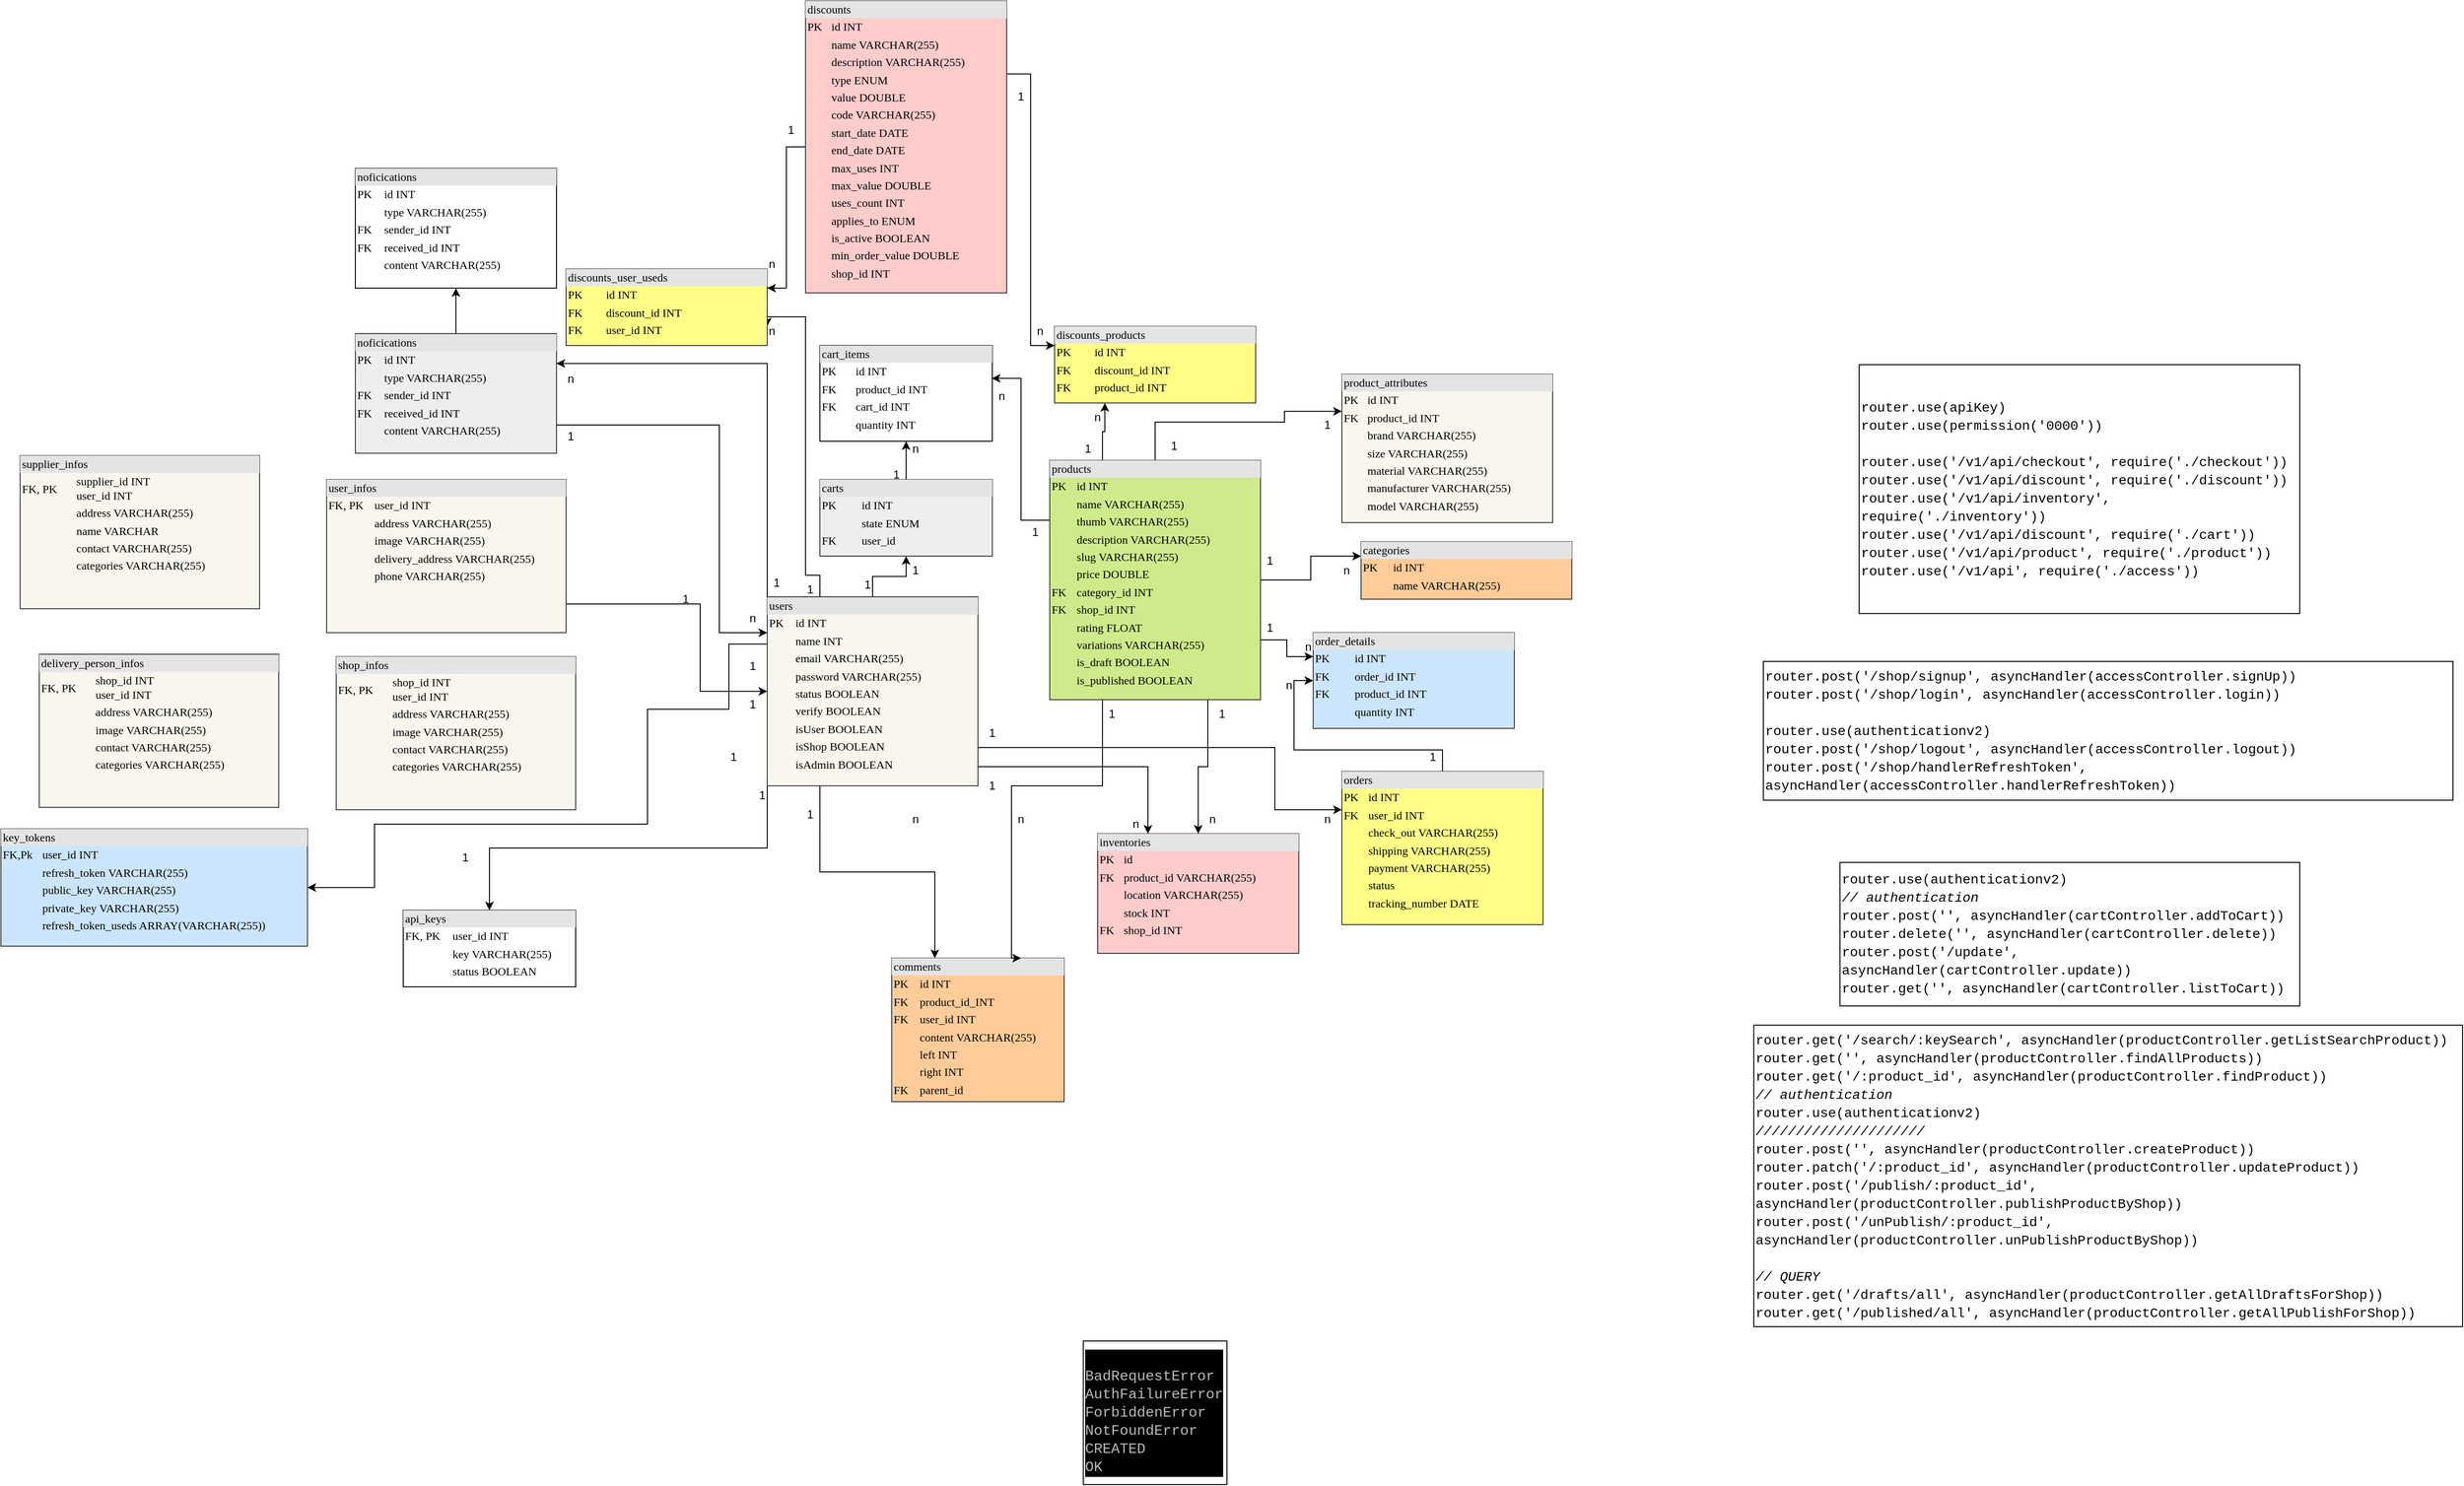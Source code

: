 <mxfile version="22.0.3" type="device">
  <diagram name="Page-1" id="L7VYTvUnGrwDUEZnL2d_">
    <mxGraphModel dx="3802" dy="-604" grid="1" gridSize="10" guides="1" tooltips="1" connect="1" arrows="1" fold="1" page="1" pageScale="1" pageWidth="850" pageHeight="1100" math="0" shadow="0">
      <root>
        <mxCell id="0" />
        <mxCell id="1" parent="0" />
        <mxCell id="7crgOBvIinUt4j5GadzT-183" value="&lt;div style=&quot;box-sizing: border-box; width: 100%; background: rgb(228, 228, 228); padding: 2px; font-size: 12px;&quot;&gt;api_keys&lt;/div&gt;&lt;table style=&quot;width: 100%; font-size: 12px;&quot; cellpadding=&quot;2&quot; cellspacing=&quot;0&quot;&gt;&lt;tbody style=&quot;font-size: 12px;&quot;&gt;&lt;tr style=&quot;font-size: 12px;&quot;&gt;&lt;td style=&quot;font-size: 12px;&quot;&gt;FK, PK&lt;/td&gt;&lt;td style=&quot;font-size: 12px;&quot;&gt;user_id INT&lt;/td&gt;&lt;/tr&gt;&lt;tr style=&quot;font-size: 12px;&quot;&gt;&lt;td style=&quot;font-size: 12px;&quot;&gt;&lt;br style=&quot;font-size: 12px;&quot;&gt;&lt;/td&gt;&lt;td style=&quot;font-size: 12px;&quot;&gt;key VARCHAR(255)&lt;/td&gt;&lt;/tr&gt;&lt;tr style=&quot;font-size: 12px;&quot;&gt;&lt;td style=&quot;font-size: 12px;&quot;&gt;&lt;/td&gt;&lt;td style=&quot;font-size: 12px;&quot;&gt;status BOOLEAN&lt;/td&gt;&lt;/tr&gt;&lt;/tbody&gt;&lt;/table&gt;" style="verticalAlign=top;align=left;overflow=fill;html=1;rounded=0;shadow=0;comic=0;labelBackgroundColor=none;strokeWidth=1;fontFamily=Verdana;fontSize=12;" parent="1" vertex="1">
          <mxGeometry x="-2460" y="2210" width="180" height="80" as="geometry" />
        </mxCell>
        <mxCell id="7crgOBvIinUt4j5GadzT-184" style="edgeStyle=orthogonalEdgeStyle;rounded=0;orthogonalLoop=1;jettySize=auto;html=1;exitX=0.5;exitY=0;exitDx=0;exitDy=0;entryX=0.5;entryY=1;entryDx=0;entryDy=0;fontColor=#000000;" parent="1" source="7crgOBvIinUt4j5GadzT-185" target="7crgOBvIinUt4j5GadzT-186" edge="1">
          <mxGeometry relative="1" as="geometry" />
        </mxCell>
        <mxCell id="7crgOBvIinUt4j5GadzT-185" value="&lt;div style=&quot;box-sizing: border-box; width: 100%; background: rgb(228, 228, 228); padding: 2px; font-size: 12px;&quot;&gt;carts&lt;/div&gt;&lt;table style=&quot;width: 100%; font-size: 12px;&quot; cellpadding=&quot;2&quot; cellspacing=&quot;0&quot;&gt;&lt;tbody style=&quot;font-size: 12px;&quot;&gt;&lt;tr style=&quot;font-size: 12px;&quot;&gt;&lt;td style=&quot;font-size: 12px;&quot;&gt;PK&lt;/td&gt;&lt;td style=&quot;font-size: 12px;&quot;&gt;id INT&lt;/td&gt;&lt;/tr&gt;&lt;tr style=&quot;font-size: 12px;&quot;&gt;&lt;td style=&quot;font-size: 12px;&quot;&gt;&lt;br style=&quot;font-size: 12px;&quot;&gt;&lt;/td&gt;&lt;td style=&quot;font-size: 12px;&quot;&gt;state ENUM&lt;/td&gt;&lt;/tr&gt;&lt;tr style=&quot;font-size: 12px;&quot;&gt;&lt;td style=&quot;font-size: 12px;&quot;&gt;FK&lt;/td&gt;&lt;td style=&quot;font-size: 12px;&quot;&gt;user_id&lt;/td&gt;&lt;/tr&gt;&lt;tr style=&quot;font-size: 12px;&quot;&gt;&lt;td style=&quot;font-size: 12px;&quot;&gt;&lt;br style=&quot;font-size: 12px;&quot;&gt;&lt;/td&gt;&lt;td style=&quot;font-size: 12px;&quot;&gt;&lt;br style=&quot;font-size: 12px;&quot;&gt;&lt;/td&gt;&lt;/tr&gt;&lt;/tbody&gt;&lt;/table&gt;" style="verticalAlign=top;align=left;overflow=fill;html=1;rounded=0;shadow=0;comic=0;labelBackgroundColor=none;strokeWidth=1;fontFamily=Verdana;fontSize=12;fillColor=#eeeeee;strokeColor=#36393d;" parent="1" vertex="1">
          <mxGeometry x="-2025" y="1760" width="180" height="80" as="geometry" />
        </mxCell>
        <mxCell id="7crgOBvIinUt4j5GadzT-186" value="&lt;div style=&quot;box-sizing: border-box; width: 100%; background: rgb(228, 228, 228); padding: 2px; font-size: 12px;&quot;&gt;cart_items&lt;/div&gt;&lt;table style=&quot;width: 100%; font-size: 12px;&quot; cellpadding=&quot;2&quot; cellspacing=&quot;0&quot;&gt;&lt;tbody style=&quot;font-size: 12px;&quot;&gt;&lt;tr style=&quot;font-size: 12px;&quot;&gt;&lt;td style=&quot;font-size: 12px;&quot;&gt;PK&lt;/td&gt;&lt;td style=&quot;font-size: 12px;&quot;&gt;id INT&lt;/td&gt;&lt;/tr&gt;&lt;tr style=&quot;font-size: 12px;&quot;&gt;&lt;td style=&quot;font-size: 12px;&quot;&gt;FK&lt;/td&gt;&lt;td style=&quot;font-size: 12px;&quot;&gt;product_id INT&lt;/td&gt;&lt;/tr&gt;&lt;tr style=&quot;font-size: 12px;&quot;&gt;&lt;td style=&quot;font-size: 12px;&quot;&gt;FK&lt;/td&gt;&lt;td style=&quot;font-size: 12px;&quot;&gt;cart_id INT&lt;/td&gt;&lt;/tr&gt;&lt;tr style=&quot;font-size: 12px;&quot;&gt;&lt;td style=&quot;font-size: 12px;&quot;&gt;&lt;br style=&quot;font-size: 12px;&quot;&gt;&lt;/td&gt;&lt;td style=&quot;font-size: 12px;&quot;&gt;quantity INT&lt;/td&gt;&lt;/tr&gt;&lt;/tbody&gt;&lt;/table&gt;" style="verticalAlign=top;align=left;overflow=fill;html=1;rounded=0;shadow=0;comic=0;labelBackgroundColor=none;strokeWidth=1;fontFamily=Verdana;fontSize=12;" parent="1" vertex="1">
          <mxGeometry x="-2025" y="1620" width="180" height="100" as="geometry" />
        </mxCell>
        <mxCell id="7crgOBvIinUt4j5GadzT-187" value="&lt;div style=&quot;box-sizing: border-box; width: 100%; background: rgb(228, 228, 228); padding: 2px; font-size: 12px;&quot;&gt;comments&lt;/div&gt;&lt;table style=&quot;width: 100%; font-size: 12px;&quot; cellpadding=&quot;2&quot; cellspacing=&quot;0&quot;&gt;&lt;tbody style=&quot;font-size: 12px;&quot;&gt;&lt;tr style=&quot;font-size: 12px;&quot;&gt;&lt;td style=&quot;font-size: 12px;&quot;&gt;PK&lt;/td&gt;&lt;td style=&quot;font-size: 12px;&quot;&gt;id INT&lt;/td&gt;&lt;/tr&gt;&lt;tr style=&quot;font-size: 12px;&quot;&gt;&lt;td style=&quot;font-size: 12px;&quot;&gt;FK&lt;/td&gt;&lt;td style=&quot;font-size: 12px;&quot;&gt;product_id_INT&lt;/td&gt;&lt;/tr&gt;&lt;tr style=&quot;font-size: 12px;&quot;&gt;&lt;td style=&quot;font-size: 12px;&quot;&gt;FK&amp;nbsp;&lt;/td&gt;&lt;td style=&quot;font-size: 12px;&quot;&gt;user_id INT&lt;/td&gt;&lt;/tr&gt;&lt;tr style=&quot;font-size: 12px;&quot;&gt;&lt;td style=&quot;font-size: 12px;&quot;&gt;&lt;br style=&quot;font-size: 12px;&quot;&gt;&lt;/td&gt;&lt;td style=&quot;font-size: 12px;&quot;&gt;content VARCHAR(255)&lt;/td&gt;&lt;/tr&gt;&lt;tr style=&quot;font-size: 12px;&quot;&gt;&lt;td style=&quot;font-size: 12px;&quot;&gt;&lt;br style=&quot;font-size: 12px;&quot;&gt;&lt;/td&gt;&lt;td style=&quot;font-size: 12px;&quot;&gt;left INT&lt;/td&gt;&lt;/tr&gt;&lt;tr style=&quot;font-size: 12px;&quot;&gt;&lt;td style=&quot;font-size: 12px;&quot;&gt;&lt;br style=&quot;font-size: 12px;&quot;&gt;&lt;/td&gt;&lt;td style=&quot;font-size: 12px;&quot;&gt;right INT&lt;/td&gt;&lt;/tr&gt;&lt;tr style=&quot;font-size: 12px;&quot;&gt;&lt;td style=&quot;font-size: 12px;&quot;&gt;FK&lt;br style=&quot;font-size: 12px;&quot;&gt;&lt;/td&gt;&lt;td style=&quot;font-size: 12px;&quot;&gt;parent_id&lt;/td&gt;&lt;/tr&gt;&lt;tr style=&quot;font-size: 12px;&quot;&gt;&lt;td style=&quot;font-size: 12px;&quot;&gt;&lt;br style=&quot;font-size: 12px;&quot;&gt;&lt;/td&gt;&lt;td style=&quot;font-size: 12px;&quot;&gt;&lt;br style=&quot;font-size: 12px;&quot;&gt;&lt;/td&gt;&lt;/tr&gt;&lt;tr style=&quot;font-size: 12px;&quot;&gt;&lt;td style=&quot;font-size: 12px;&quot;&gt;&lt;br style=&quot;font-size: 12px;&quot;&gt;&lt;/td&gt;&lt;td style=&quot;font-size: 12px;&quot;&gt;&lt;br style=&quot;font-size: 12px;&quot;&gt;&lt;/td&gt;&lt;/tr&gt;&lt;tr style=&quot;font-size: 12px;&quot;&gt;&lt;td style=&quot;font-size: 12px;&quot;&gt;&lt;br style=&quot;font-size: 12px;&quot;&gt;&lt;/td&gt;&lt;td style=&quot;font-size: 12px;&quot;&gt;&lt;br style=&quot;font-size: 12px;&quot;&gt;&lt;/td&gt;&lt;/tr&gt;&lt;tr style=&quot;font-size: 12px;&quot;&gt;&lt;td style=&quot;font-size: 12px;&quot;&gt;&lt;br style=&quot;font-size: 12px;&quot;&gt;&lt;/td&gt;&lt;td style=&quot;font-size: 12px;&quot;&gt;&lt;br style=&quot;font-size: 12px;&quot;&gt;&lt;/td&gt;&lt;/tr&gt;&lt;tr style=&quot;font-size: 12px;&quot;&gt;&lt;td style=&quot;font-size: 12px;&quot;&gt;&lt;br style=&quot;font-size: 12px;&quot;&gt;&lt;/td&gt;&lt;td style=&quot;font-size: 12px;&quot;&gt;&lt;br style=&quot;font-size: 12px;&quot;&gt;&lt;/td&gt;&lt;/tr&gt;&lt;tr style=&quot;font-size: 12px;&quot;&gt;&lt;td style=&quot;font-size: 12px;&quot;&gt;&lt;br style=&quot;font-size: 12px;&quot;&gt;&lt;/td&gt;&lt;td style=&quot;font-size: 12px;&quot;&gt;&lt;br style=&quot;font-size: 12px;&quot;&gt;&lt;/td&gt;&lt;/tr&gt;&lt;tr style=&quot;font-size: 12px;&quot;&gt;&lt;td style=&quot;font-size: 12px;&quot;&gt;&lt;br style=&quot;font-size: 12px;&quot;&gt;&lt;/td&gt;&lt;td style=&quot;font-size: 12px;&quot;&gt;&lt;br style=&quot;font-size: 12px;&quot;&gt;&lt;/td&gt;&lt;/tr&gt;&lt;tr style=&quot;font-size: 12px;&quot;&gt;&lt;td style=&quot;font-size: 12px;&quot;&gt;&lt;br style=&quot;font-size: 12px;&quot;&gt;&lt;/td&gt;&lt;td style=&quot;font-size: 12px;&quot;&gt;&lt;br style=&quot;font-size: 12px;&quot;&gt;&lt;/td&gt;&lt;/tr&gt;&lt;tr style=&quot;font-size: 12px;&quot;&gt;&lt;td style=&quot;font-size: 12px;&quot;&gt;&lt;br style=&quot;font-size: 12px;&quot;&gt;&lt;/td&gt;&lt;td style=&quot;font-size: 12px;&quot;&gt;&lt;br style=&quot;font-size: 12px;&quot;&gt;&lt;/td&gt;&lt;/tr&gt;&lt;tr style=&quot;font-size: 12px;&quot;&gt;&lt;td style=&quot;font-size: 12px;&quot;&gt;&lt;br style=&quot;font-size: 12px;&quot;&gt;&lt;/td&gt;&lt;td style=&quot;font-size: 12px;&quot;&gt;&lt;br style=&quot;font-size: 12px;&quot;&gt;&lt;/td&gt;&lt;/tr&gt;&lt;/tbody&gt;&lt;/table&gt;" style="verticalAlign=top;align=left;overflow=fill;html=1;rounded=0;shadow=0;comic=0;labelBackgroundColor=none;strokeWidth=1;fontFamily=Verdana;fontSize=12;fillColor=#ffcc99;strokeColor=#36393d;" parent="1" vertex="1">
          <mxGeometry x="-1950" y="2260" width="180" height="150" as="geometry" />
        </mxCell>
        <mxCell id="7crgOBvIinUt4j5GadzT-188" value="&lt;div style=&quot;box-sizing: border-box; width: 100%; background: rgb(228, 228, 228); padding: 2px; font-size: 12px;&quot;&gt;discounts_products&lt;/div&gt;&lt;table style=&quot;width: 100%; font-size: 12px;&quot; cellpadding=&quot;2&quot; cellspacing=&quot;0&quot;&gt;&lt;tbody style=&quot;font-size: 12px;&quot;&gt;&lt;tr style=&quot;font-size: 12px;&quot;&gt;&lt;td style=&quot;font-size: 12px;&quot;&gt;PK&lt;/td&gt;&lt;td style=&quot;font-size: 12px;&quot;&gt;id INT&lt;/td&gt;&lt;/tr&gt;&lt;tr style=&quot;font-size: 12px;&quot;&gt;&lt;td style=&quot;font-size: 12px;&quot;&gt;FK&lt;/td&gt;&lt;td style=&quot;font-size: 12px;&quot;&gt;discount_id INT&lt;/td&gt;&lt;/tr&gt;&lt;tr style=&quot;font-size: 12px;&quot;&gt;&lt;td style=&quot;font-size: 12px;&quot;&gt;FK&lt;/td&gt;&lt;td style=&quot;font-size: 12px;&quot;&gt;product_id INT&lt;/td&gt;&lt;/tr&gt;&lt;tr style=&quot;font-size: 12px;&quot;&gt;&lt;td style=&quot;font-size: 12px;&quot;&gt;&lt;br style=&quot;font-size: 12px;&quot;&gt;&lt;/td&gt;&lt;td style=&quot;font-size: 12px;&quot;&gt;&lt;br style=&quot;font-size: 12px;&quot;&gt;&lt;/td&gt;&lt;/tr&gt;&lt;tr style=&quot;font-size: 12px;&quot;&gt;&lt;td style=&quot;font-size: 12px;&quot;&gt;&lt;br style=&quot;font-size: 12px;&quot;&gt;&lt;/td&gt;&lt;td style=&quot;font-size: 12px;&quot;&gt;&lt;br style=&quot;font-size: 12px;&quot;&gt;&lt;/td&gt;&lt;/tr&gt;&lt;tr style=&quot;font-size: 12px;&quot;&gt;&lt;td style=&quot;font-size: 12px;&quot;&gt;&lt;br style=&quot;font-size: 12px;&quot;&gt;&lt;/td&gt;&lt;td style=&quot;font-size: 12px;&quot;&gt;&lt;br style=&quot;font-size: 12px;&quot;&gt;&lt;/td&gt;&lt;/tr&gt;&lt;tr style=&quot;font-size: 12px;&quot;&gt;&lt;td style=&quot;font-size: 12px;&quot;&gt;&lt;br style=&quot;font-size: 12px;&quot;&gt;&lt;/td&gt;&lt;td style=&quot;font-size: 12px;&quot;&gt;&lt;br style=&quot;font-size: 12px;&quot;&gt;&lt;/td&gt;&lt;/tr&gt;&lt;tr style=&quot;font-size: 12px;&quot;&gt;&lt;td style=&quot;font-size: 12px;&quot;&gt;&lt;br style=&quot;font-size: 12px;&quot;&gt;&lt;/td&gt;&lt;td style=&quot;font-size: 12px;&quot;&gt;&lt;br style=&quot;font-size: 12px;&quot;&gt;&lt;/td&gt;&lt;/tr&gt;&lt;tr style=&quot;font-size: 12px;&quot;&gt;&lt;td style=&quot;font-size: 12px;&quot;&gt;&lt;br style=&quot;font-size: 12px;&quot;&gt;&lt;/td&gt;&lt;td style=&quot;font-size: 12px;&quot;&gt;&lt;br style=&quot;font-size: 12px;&quot;&gt;&lt;/td&gt;&lt;/tr&gt;&lt;tr style=&quot;font-size: 12px;&quot;&gt;&lt;td style=&quot;font-size: 12px;&quot;&gt;&lt;br style=&quot;font-size: 12px;&quot;&gt;&lt;/td&gt;&lt;td style=&quot;font-size: 12px;&quot;&gt;&lt;br style=&quot;font-size: 12px;&quot;&gt;&lt;/td&gt;&lt;/tr&gt;&lt;tr style=&quot;font-size: 12px;&quot;&gt;&lt;td style=&quot;font-size: 12px;&quot;&gt;&lt;br style=&quot;font-size: 12px;&quot;&gt;&lt;/td&gt;&lt;td style=&quot;font-size: 12px;&quot;&gt;&lt;br style=&quot;font-size: 12px;&quot;&gt;&lt;/td&gt;&lt;/tr&gt;&lt;tr style=&quot;font-size: 12px;&quot;&gt;&lt;td style=&quot;font-size: 12px;&quot;&gt;&lt;br style=&quot;font-size: 12px;&quot;&gt;&lt;/td&gt;&lt;td style=&quot;font-size: 12px;&quot;&gt;&lt;br style=&quot;font-size: 12px;&quot;&gt;&lt;/td&gt;&lt;/tr&gt;&lt;tr style=&quot;font-size: 12px;&quot;&gt;&lt;td style=&quot;font-size: 12px;&quot;&gt;&lt;br style=&quot;font-size: 12px;&quot;&gt;&lt;/td&gt;&lt;td style=&quot;font-size: 12px;&quot;&gt;&lt;br style=&quot;font-size: 12px;&quot;&gt;&lt;/td&gt;&lt;/tr&gt;&lt;tr style=&quot;font-size: 12px;&quot;&gt;&lt;td style=&quot;font-size: 12px;&quot;&gt;&lt;br style=&quot;font-size: 12px;&quot;&gt;&lt;/td&gt;&lt;td style=&quot;font-size: 12px;&quot;&gt;&lt;br style=&quot;font-size: 12px;&quot;&gt;&lt;/td&gt;&lt;/tr&gt;&lt;tr style=&quot;font-size: 12px;&quot;&gt;&lt;td style=&quot;font-size: 12px;&quot;&gt;&lt;br style=&quot;font-size: 12px;&quot;&gt;&lt;/td&gt;&lt;td style=&quot;font-size: 12px;&quot;&gt;&lt;br style=&quot;font-size: 12px;&quot;&gt;&lt;/td&gt;&lt;/tr&gt;&lt;tr style=&quot;font-size: 12px;&quot;&gt;&lt;td style=&quot;font-size: 12px;&quot;&gt;&lt;br style=&quot;font-size: 12px;&quot;&gt;&lt;/td&gt;&lt;td style=&quot;font-size: 12px;&quot;&gt;&lt;br style=&quot;font-size: 12px;&quot;&gt;&lt;/td&gt;&lt;/tr&gt;&lt;tr style=&quot;font-size: 12px;&quot;&gt;&lt;td style=&quot;font-size: 12px;&quot;&gt;&lt;br style=&quot;font-size: 12px;&quot;&gt;&lt;/td&gt;&lt;td style=&quot;font-size: 12px;&quot;&gt;&lt;br style=&quot;font-size: 12px;&quot;&gt;&lt;/td&gt;&lt;/tr&gt;&lt;/tbody&gt;&lt;/table&gt;" style="verticalAlign=top;align=left;overflow=fill;html=1;rounded=0;shadow=0;comic=0;labelBackgroundColor=none;strokeWidth=1;fontFamily=Verdana;fontSize=12;fillColor=#ffff88;strokeColor=#36393d;" parent="1" vertex="1">
          <mxGeometry x="-1780" y="1600" width="210" height="80" as="geometry" />
        </mxCell>
        <mxCell id="7crgOBvIinUt4j5GadzT-189" value="&lt;div style=&quot;box-sizing: border-box; width: 100%; background: rgb(228, 228, 228); padding: 2px; font-size: 12px;&quot;&gt;inventories&lt;/div&gt;&lt;table style=&quot;width: 100%; font-size: 12px;&quot; cellpadding=&quot;2&quot; cellspacing=&quot;0&quot;&gt;&lt;tbody style=&quot;font-size: 12px;&quot;&gt;&lt;tr style=&quot;font-size: 12px;&quot;&gt;&lt;td style=&quot;font-size: 12px;&quot;&gt;PK&lt;/td&gt;&lt;td style=&quot;font-size: 12px;&quot;&gt;id&lt;/td&gt;&lt;/tr&gt;&lt;tr style=&quot;font-size: 12px;&quot;&gt;&lt;td style=&quot;font-size: 12px;&quot;&gt;FK&lt;/td&gt;&lt;td style=&quot;font-size: 12px;&quot;&gt;product_id VARCHAR(255)&lt;/td&gt;&lt;/tr&gt;&lt;tr style=&quot;font-size: 12px;&quot;&gt;&lt;td style=&quot;font-size: 12px;&quot;&gt;&lt;/td&gt;&lt;td style=&quot;font-size: 12px;&quot;&gt;location VARCHAR(255)&lt;/td&gt;&lt;/tr&gt;&lt;tr style=&quot;font-size: 12px;&quot;&gt;&lt;td style=&quot;font-size: 12px;&quot;&gt;&lt;br style=&quot;font-size: 12px;&quot;&gt;&lt;/td&gt;&lt;td style=&quot;font-size: 12px;&quot;&gt;stock INT&lt;/td&gt;&lt;/tr&gt;&lt;tr style=&quot;font-size: 12px;&quot;&gt;&lt;td style=&quot;font-size: 12px;&quot;&gt;FK&lt;/td&gt;&lt;td style=&quot;font-size: 12px;&quot;&gt;shop_id INT&lt;/td&gt;&lt;/tr&gt;&lt;tr style=&quot;font-size: 12px;&quot;&gt;&lt;td style=&quot;font-size: 12px;&quot;&gt;&lt;br style=&quot;font-size: 12px;&quot;&gt;&lt;/td&gt;&lt;td style=&quot;font-size: 12px;&quot;&gt;&lt;br style=&quot;font-size: 12px;&quot;&gt;&lt;/td&gt;&lt;/tr&gt;&lt;tr style=&quot;font-size: 12px;&quot;&gt;&lt;td style=&quot;font-size: 12px;&quot;&gt;&lt;br style=&quot;font-size: 12px;&quot;&gt;&lt;/td&gt;&lt;td style=&quot;font-size: 12px;&quot;&gt;&lt;br style=&quot;font-size: 12px;&quot;&gt;&lt;/td&gt;&lt;/tr&gt;&lt;tr style=&quot;font-size: 12px;&quot;&gt;&lt;td style=&quot;font-size: 12px;&quot;&gt;&lt;br style=&quot;font-size: 12px;&quot;&gt;&lt;/td&gt;&lt;td style=&quot;font-size: 12px;&quot;&gt;&lt;br style=&quot;font-size: 12px;&quot;&gt;&lt;/td&gt;&lt;/tr&gt;&lt;tr style=&quot;font-size: 12px;&quot;&gt;&lt;td style=&quot;font-size: 12px;&quot;&gt;&lt;br style=&quot;font-size: 12px;&quot;&gt;&lt;/td&gt;&lt;td style=&quot;font-size: 12px;&quot;&gt;&lt;br style=&quot;font-size: 12px;&quot;&gt;&lt;/td&gt;&lt;/tr&gt;&lt;tr style=&quot;font-size: 12px;&quot;&gt;&lt;td style=&quot;font-size: 12px;&quot;&gt;&lt;br style=&quot;font-size: 12px;&quot;&gt;&lt;/td&gt;&lt;td style=&quot;font-size: 12px;&quot;&gt;&lt;br style=&quot;font-size: 12px;&quot;&gt;&lt;/td&gt;&lt;/tr&gt;&lt;tr style=&quot;font-size: 12px;&quot;&gt;&lt;td style=&quot;font-size: 12px;&quot;&gt;&lt;br style=&quot;font-size: 12px;&quot;&gt;&lt;/td&gt;&lt;td style=&quot;font-size: 12px;&quot;&gt;&lt;br style=&quot;font-size: 12px;&quot;&gt;&lt;/td&gt;&lt;/tr&gt;&lt;tr style=&quot;font-size: 12px;&quot;&gt;&lt;td style=&quot;font-size: 12px;&quot;&gt;&lt;br style=&quot;font-size: 12px;&quot;&gt;&lt;/td&gt;&lt;td style=&quot;font-size: 12px;&quot;&gt;&lt;br style=&quot;font-size: 12px;&quot;&gt;&lt;/td&gt;&lt;/tr&gt;&lt;tr style=&quot;font-size: 12px;&quot;&gt;&lt;td style=&quot;font-size: 12px;&quot;&gt;&lt;br style=&quot;font-size: 12px;&quot;&gt;&lt;/td&gt;&lt;td style=&quot;font-size: 12px;&quot;&gt;&lt;br style=&quot;font-size: 12px;&quot;&gt;&lt;/td&gt;&lt;/tr&gt;&lt;tr style=&quot;font-size: 12px;&quot;&gt;&lt;td style=&quot;font-size: 12px;&quot;&gt;&lt;br style=&quot;font-size: 12px;&quot;&gt;&lt;/td&gt;&lt;td style=&quot;font-size: 12px;&quot;&gt;&lt;br style=&quot;font-size: 12px;&quot;&gt;&lt;/td&gt;&lt;/tr&gt;&lt;tr style=&quot;font-size: 12px;&quot;&gt;&lt;td style=&quot;font-size: 12px;&quot;&gt;&lt;br style=&quot;font-size: 12px;&quot;&gt;&lt;/td&gt;&lt;td style=&quot;font-size: 12px;&quot;&gt;&lt;br style=&quot;font-size: 12px;&quot;&gt;&lt;/td&gt;&lt;/tr&gt;&lt;tr style=&quot;font-size: 12px;&quot;&gt;&lt;td style=&quot;font-size: 12px;&quot;&gt;&lt;br style=&quot;font-size: 12px;&quot;&gt;&lt;/td&gt;&lt;td style=&quot;font-size: 12px;&quot;&gt;&lt;br style=&quot;font-size: 12px;&quot;&gt;&lt;/td&gt;&lt;/tr&gt;&lt;tr style=&quot;font-size: 12px;&quot;&gt;&lt;td style=&quot;font-size: 12px;&quot;&gt;&lt;br style=&quot;font-size: 12px;&quot;&gt;&lt;/td&gt;&lt;td style=&quot;font-size: 12px;&quot;&gt;&lt;br style=&quot;font-size: 12px;&quot;&gt;&lt;/td&gt;&lt;/tr&gt;&lt;/tbody&gt;&lt;/table&gt;" style="verticalAlign=top;align=left;overflow=fill;html=1;rounded=0;shadow=0;comic=0;labelBackgroundColor=none;strokeWidth=1;fontFamily=Verdana;fontSize=12;fillColor=#ffcccc;strokeColor=#36393d;" parent="1" vertex="1">
          <mxGeometry x="-1735" y="2130" width="210" height="125" as="geometry" />
        </mxCell>
        <mxCell id="7crgOBvIinUt4j5GadzT-190" style="edgeStyle=orthogonalEdgeStyle;rounded=0;orthogonalLoop=1;jettySize=auto;html=1;exitX=1;exitY=0.5;exitDx=0;exitDy=0;entryX=1;entryY=0;entryDx=0;entryDy=0;fontColor=#000000;" parent="1" source="7crgOBvIinUt4j5GadzT-192" edge="1">
          <mxGeometry relative="1" as="geometry">
            <Array as="points">
              <mxPoint x="-2130" y="1703" />
              <mxPoint x="-2130" y="1920" />
            </Array>
            <mxPoint x="-2080" y="1920" as="targetPoint" />
          </mxGeometry>
        </mxCell>
        <mxCell id="7crgOBvIinUt4j5GadzT-191" value="" style="edgeStyle=orthogonalEdgeStyle;rounded=0;orthogonalLoop=1;jettySize=auto;html=1;fontColor=#000000;" parent="1" source="7crgOBvIinUt4j5GadzT-192" target="7crgOBvIinUt4j5GadzT-258" edge="1">
          <mxGeometry relative="1" as="geometry" />
        </mxCell>
        <mxCell id="7crgOBvIinUt4j5GadzT-192" value="&lt;div style=&quot;box-sizing: border-box; width: 100%; background: rgb(228, 228, 228); padding: 2px; font-size: 12px;&quot;&gt;noficications&lt;/div&gt;&lt;table style=&quot;width: 100%; font-size: 12px;&quot; cellpadding=&quot;2&quot; cellspacing=&quot;0&quot;&gt;&lt;tbody style=&quot;font-size: 12px;&quot;&gt;&lt;tr style=&quot;font-size: 12px;&quot;&gt;&lt;td style=&quot;font-size: 12px;&quot;&gt;PK&lt;/td&gt;&lt;td style=&quot;font-size: 12px;&quot;&gt;id INT&lt;/td&gt;&lt;/tr&gt;&lt;tr style=&quot;font-size: 12px;&quot;&gt;&lt;td style=&quot;font-size: 12px;&quot;&gt;&lt;br style=&quot;font-size: 12px;&quot;&gt;&lt;/td&gt;&lt;td style=&quot;font-size: 12px;&quot;&gt;type VARCHAR(255)&lt;/td&gt;&lt;/tr&gt;&lt;tr style=&quot;font-size: 12px;&quot;&gt;&lt;td style=&quot;font-size: 12px;&quot;&gt;FK&lt;/td&gt;&lt;td style=&quot;font-size: 12px;&quot;&gt;sender_id INT&lt;/td&gt;&lt;/tr&gt;&lt;tr style=&quot;font-size: 12px;&quot;&gt;&lt;td style=&quot;font-size: 12px;&quot;&gt;FK&lt;/td&gt;&lt;td style=&quot;font-size: 12px;&quot;&gt;received_id INT&lt;/td&gt;&lt;/tr&gt;&lt;tr style=&quot;font-size: 12px;&quot;&gt;&lt;td style=&quot;font-size: 12px;&quot;&gt;&lt;br style=&quot;font-size: 12px;&quot;&gt;&lt;/td&gt;&lt;td style=&quot;font-size: 12px;&quot;&gt;content VARCHAR(255)&lt;/td&gt;&lt;/tr&gt;&lt;tr style=&quot;font-size: 12px;&quot;&gt;&lt;td style=&quot;font-size: 12px;&quot;&gt;&lt;br style=&quot;font-size: 12px;&quot;&gt;&lt;/td&gt;&lt;td style=&quot;font-size: 12px;&quot;&gt;&lt;br style=&quot;font-size: 12px;&quot;&gt;&lt;/td&gt;&lt;/tr&gt;&lt;tr style=&quot;font-size: 12px;&quot;&gt;&lt;td style=&quot;font-size: 12px;&quot;&gt;&lt;br style=&quot;font-size: 12px;&quot;&gt;&lt;/td&gt;&lt;td style=&quot;font-size: 12px;&quot;&gt;&lt;br style=&quot;font-size: 12px;&quot;&gt;&lt;/td&gt;&lt;/tr&gt;&lt;tr style=&quot;font-size: 12px;&quot;&gt;&lt;td style=&quot;font-size: 12px;&quot;&gt;&lt;br style=&quot;font-size: 12px;&quot;&gt;&lt;/td&gt;&lt;td style=&quot;font-size: 12px;&quot;&gt;&lt;br style=&quot;font-size: 12px;&quot;&gt;&lt;/td&gt;&lt;/tr&gt;&lt;tr style=&quot;font-size: 12px;&quot;&gt;&lt;td style=&quot;font-size: 12px;&quot;&gt;&lt;br style=&quot;font-size: 12px;&quot;&gt;&lt;/td&gt;&lt;td style=&quot;font-size: 12px;&quot;&gt;&lt;br style=&quot;font-size: 12px;&quot;&gt;&lt;/td&gt;&lt;/tr&gt;&lt;tr style=&quot;font-size: 12px;&quot;&gt;&lt;td style=&quot;font-size: 12px;&quot;&gt;&lt;br style=&quot;font-size: 12px;&quot;&gt;&lt;/td&gt;&lt;td style=&quot;font-size: 12px;&quot;&gt;&lt;br style=&quot;font-size: 12px;&quot;&gt;&lt;/td&gt;&lt;/tr&gt;&lt;tr style=&quot;font-size: 12px;&quot;&gt;&lt;td style=&quot;font-size: 12px;&quot;&gt;&lt;br style=&quot;font-size: 12px;&quot;&gt;&lt;/td&gt;&lt;td style=&quot;font-size: 12px;&quot;&gt;&lt;br style=&quot;font-size: 12px;&quot;&gt;&lt;/td&gt;&lt;/tr&gt;&lt;tr style=&quot;font-size: 12px;&quot;&gt;&lt;td style=&quot;font-size: 12px;&quot;&gt;&lt;br style=&quot;font-size: 12px;&quot;&gt;&lt;/td&gt;&lt;td style=&quot;font-size: 12px;&quot;&gt;&lt;br style=&quot;font-size: 12px;&quot;&gt;&lt;/td&gt;&lt;/tr&gt;&lt;tr style=&quot;font-size: 12px;&quot;&gt;&lt;td style=&quot;font-size: 12px;&quot;&gt;&lt;br style=&quot;font-size: 12px;&quot;&gt;&lt;/td&gt;&lt;td style=&quot;font-size: 12px;&quot;&gt;&lt;br style=&quot;font-size: 12px;&quot;&gt;&lt;/td&gt;&lt;/tr&gt;&lt;tr style=&quot;font-size: 12px;&quot;&gt;&lt;td style=&quot;font-size: 12px;&quot;&gt;&lt;br style=&quot;font-size: 12px;&quot;&gt;&lt;/td&gt;&lt;td style=&quot;font-size: 12px;&quot;&gt;&lt;br style=&quot;font-size: 12px;&quot;&gt;&lt;/td&gt;&lt;/tr&gt;&lt;tr style=&quot;font-size: 12px;&quot;&gt;&lt;td style=&quot;font-size: 12px;&quot;&gt;&lt;br style=&quot;font-size: 12px;&quot;&gt;&lt;/td&gt;&lt;td style=&quot;font-size: 12px;&quot;&gt;&lt;br style=&quot;font-size: 12px;&quot;&gt;&lt;/td&gt;&lt;/tr&gt;&lt;tr style=&quot;font-size: 12px;&quot;&gt;&lt;td style=&quot;font-size: 12px;&quot;&gt;&lt;br style=&quot;font-size: 12px;&quot;&gt;&lt;/td&gt;&lt;td style=&quot;font-size: 12px;&quot;&gt;&lt;br style=&quot;font-size: 12px;&quot;&gt;&lt;/td&gt;&lt;/tr&gt;&lt;tr style=&quot;font-size: 12px;&quot;&gt;&lt;td style=&quot;font-size: 12px;&quot;&gt;&lt;br style=&quot;font-size: 12px;&quot;&gt;&lt;/td&gt;&lt;td style=&quot;font-size: 12px;&quot;&gt;&lt;br style=&quot;font-size: 12px;&quot;&gt;&lt;/td&gt;&lt;/tr&gt;&lt;/tbody&gt;&lt;/table&gt;" style="verticalAlign=top;align=left;overflow=fill;html=1;rounded=0;shadow=0;comic=0;labelBackgroundColor=none;strokeWidth=1;fontFamily=Verdana;fontSize=12;fillColor=#eeeeee;strokeColor=#36393d;" parent="1" vertex="1">
          <mxGeometry x="-2510" y="1607.5" width="210" height="125" as="geometry" />
        </mxCell>
        <mxCell id="7crgOBvIinUt4j5GadzT-193" style="edgeStyle=orthogonalEdgeStyle;rounded=0;orthogonalLoop=1;jettySize=auto;html=1;exitX=0.5;exitY=0;exitDx=0;exitDy=0;entryX=0;entryY=0.5;entryDx=0;entryDy=0;fontColor=#000000;" parent="1" source="7crgOBvIinUt4j5GadzT-194" target="7crgOBvIinUt4j5GadzT-195" edge="1">
          <mxGeometry relative="1" as="geometry" />
        </mxCell>
        <mxCell id="7crgOBvIinUt4j5GadzT-194" value="&lt;div style=&quot;box-sizing: border-box; width: 100%; background: rgb(228, 228, 228); padding: 2px; font-size: 12px;&quot;&gt;orders&lt;/div&gt;&lt;table style=&quot;width: 100%; font-size: 12px;&quot; cellpadding=&quot;2&quot; cellspacing=&quot;0&quot;&gt;&lt;tbody style=&quot;font-size: 12px;&quot;&gt;&lt;tr style=&quot;font-size: 12px;&quot;&gt;&lt;td style=&quot;font-size: 12px;&quot;&gt;PK&lt;/td&gt;&lt;td style=&quot;font-size: 12px;&quot;&gt;id INT&lt;/td&gt;&lt;/tr&gt;&lt;tr style=&quot;font-size: 12px;&quot;&gt;&lt;td style=&quot;font-size: 12px;&quot;&gt;FK&lt;/td&gt;&lt;td style=&quot;font-size: 12px;&quot;&gt;user_id INT&lt;/td&gt;&lt;/tr&gt;&lt;tr style=&quot;font-size: 12px;&quot;&gt;&lt;td style=&quot;font-size: 12px;&quot;&gt;&lt;/td&gt;&lt;td style=&quot;font-size: 12px;&quot;&gt;check_out VARCHAR(255)&lt;/td&gt;&lt;/tr&gt;&lt;tr style=&quot;font-size: 12px;&quot;&gt;&lt;td style=&quot;font-size: 12px;&quot;&gt;&lt;br style=&quot;font-size: 12px;&quot;&gt;&lt;/td&gt;&lt;td style=&quot;font-size: 12px;&quot;&gt;shipping VARCHAR(255)&lt;/td&gt;&lt;/tr&gt;&lt;tr style=&quot;font-size: 12px;&quot;&gt;&lt;td style=&quot;font-size: 12px;&quot;&gt;&lt;br style=&quot;font-size: 12px;&quot;&gt;&lt;/td&gt;&lt;td style=&quot;font-size: 12px;&quot;&gt;payment VARCHAR(255)&lt;/td&gt;&lt;/tr&gt;&lt;tr style=&quot;font-size: 12px;&quot;&gt;&lt;td style=&quot;font-size: 12px;&quot;&gt;&lt;br style=&quot;font-size: 12px;&quot;&gt;&lt;/td&gt;&lt;td style=&quot;font-size: 12px;&quot;&gt;status&lt;/td&gt;&lt;/tr&gt;&lt;tr style=&quot;font-size: 12px;&quot;&gt;&lt;td style=&quot;font-size: 12px;&quot;&gt;&lt;br style=&quot;font-size: 12px;&quot;&gt;&lt;/td&gt;&lt;td style=&quot;font-size: 12px;&quot;&gt;tracking_number DATE&lt;/td&gt;&lt;/tr&gt;&lt;tr style=&quot;font-size: 12px;&quot;&gt;&lt;td style=&quot;font-size: 12px;&quot;&gt;&lt;br style=&quot;font-size: 12px;&quot;&gt;&lt;/td&gt;&lt;td style=&quot;font-size: 12px;&quot;&gt;&lt;br style=&quot;font-size: 12px;&quot;&gt;&lt;/td&gt;&lt;/tr&gt;&lt;tr style=&quot;font-size: 12px;&quot;&gt;&lt;td style=&quot;font-size: 12px;&quot;&gt;&lt;br style=&quot;font-size: 12px;&quot;&gt;&lt;/td&gt;&lt;td style=&quot;font-size: 12px;&quot;&gt;&lt;br style=&quot;font-size: 12px;&quot;&gt;&lt;/td&gt;&lt;/tr&gt;&lt;tr style=&quot;font-size: 12px;&quot;&gt;&lt;td style=&quot;font-size: 12px;&quot;&gt;&lt;br style=&quot;font-size: 12px;&quot;&gt;&lt;/td&gt;&lt;td style=&quot;font-size: 12px;&quot;&gt;&lt;br style=&quot;font-size: 12px;&quot;&gt;&lt;/td&gt;&lt;/tr&gt;&lt;tr style=&quot;font-size: 12px;&quot;&gt;&lt;td style=&quot;font-size: 12px;&quot;&gt;&lt;br style=&quot;font-size: 12px;&quot;&gt;&lt;/td&gt;&lt;td style=&quot;font-size: 12px;&quot;&gt;&lt;br style=&quot;font-size: 12px;&quot;&gt;&lt;/td&gt;&lt;/tr&gt;&lt;tr style=&quot;font-size: 12px;&quot;&gt;&lt;td style=&quot;font-size: 12px;&quot;&gt;&lt;br style=&quot;font-size: 12px;&quot;&gt;&lt;/td&gt;&lt;td style=&quot;font-size: 12px;&quot;&gt;&lt;br style=&quot;font-size: 12px;&quot;&gt;&lt;/td&gt;&lt;/tr&gt;&lt;tr style=&quot;font-size: 12px;&quot;&gt;&lt;td style=&quot;font-size: 12px;&quot;&gt;&lt;br style=&quot;font-size: 12px;&quot;&gt;&lt;/td&gt;&lt;td style=&quot;font-size: 12px;&quot;&gt;&lt;br style=&quot;font-size: 12px;&quot;&gt;&lt;/td&gt;&lt;/tr&gt;&lt;tr style=&quot;font-size: 12px;&quot;&gt;&lt;td style=&quot;font-size: 12px;&quot;&gt;&lt;br style=&quot;font-size: 12px;&quot;&gt;&lt;/td&gt;&lt;td style=&quot;font-size: 12px;&quot;&gt;&lt;br style=&quot;font-size: 12px;&quot;&gt;&lt;/td&gt;&lt;/tr&gt;&lt;tr style=&quot;font-size: 12px;&quot;&gt;&lt;td style=&quot;font-size: 12px;&quot;&gt;&lt;br style=&quot;font-size: 12px;&quot;&gt;&lt;/td&gt;&lt;td style=&quot;font-size: 12px;&quot;&gt;&lt;br style=&quot;font-size: 12px;&quot;&gt;&lt;/td&gt;&lt;/tr&gt;&lt;tr style=&quot;font-size: 12px;&quot;&gt;&lt;td style=&quot;font-size: 12px;&quot;&gt;&lt;br style=&quot;font-size: 12px;&quot;&gt;&lt;/td&gt;&lt;td style=&quot;font-size: 12px;&quot;&gt;&lt;br style=&quot;font-size: 12px;&quot;&gt;&lt;/td&gt;&lt;/tr&gt;&lt;tr style=&quot;font-size: 12px;&quot;&gt;&lt;td style=&quot;font-size: 12px;&quot;&gt;&lt;br style=&quot;font-size: 12px;&quot;&gt;&lt;/td&gt;&lt;td style=&quot;font-size: 12px;&quot;&gt;&lt;br style=&quot;font-size: 12px;&quot;&gt;&lt;/td&gt;&lt;/tr&gt;&lt;/tbody&gt;&lt;/table&gt;" style="verticalAlign=top;align=left;overflow=fill;html=1;rounded=0;shadow=0;comic=0;labelBackgroundColor=none;strokeWidth=1;fontFamily=Verdana;fontSize=12;fillColor=#ffff88;strokeColor=#36393d;" parent="1" vertex="1">
          <mxGeometry x="-1480" y="2065" width="210" height="160" as="geometry" />
        </mxCell>
        <mxCell id="7crgOBvIinUt4j5GadzT-195" value="&lt;div style=&quot;box-sizing: border-box; width: 100%; background: rgb(228, 228, 228); padding: 2px; font-size: 12px;&quot;&gt;order_details&lt;/div&gt;&lt;table style=&quot;width: 100%; font-size: 12px;&quot; cellpadding=&quot;2&quot; cellspacing=&quot;0&quot;&gt;&lt;tbody style=&quot;font-size: 12px;&quot;&gt;&lt;tr style=&quot;font-size: 12px;&quot;&gt;&lt;td style=&quot;font-size: 12px;&quot;&gt;PK&lt;/td&gt;&lt;td style=&quot;font-size: 12px;&quot;&gt;id INT&lt;/td&gt;&lt;/tr&gt;&lt;tr style=&quot;font-size: 12px;&quot;&gt;&lt;td style=&quot;font-size: 12px;&quot;&gt;FK&lt;/td&gt;&lt;td style=&quot;font-size: 12px;&quot;&gt;order_id INT&lt;/td&gt;&lt;/tr&gt;&lt;tr style=&quot;font-size: 12px;&quot;&gt;&lt;td style=&quot;font-size: 12px;&quot;&gt;FK&lt;/td&gt;&lt;td style=&quot;font-size: 12px;&quot;&gt;product_id INT&lt;/td&gt;&lt;/tr&gt;&lt;tr style=&quot;font-size: 12px;&quot;&gt;&lt;td style=&quot;font-size: 12px;&quot;&gt;&lt;br style=&quot;font-size: 12px;&quot;&gt;&lt;/td&gt;&lt;td style=&quot;font-size: 12px;&quot;&gt;quantity INT&lt;/td&gt;&lt;/tr&gt;&lt;tr style=&quot;font-size: 12px;&quot;&gt;&lt;td style=&quot;font-size: 12px;&quot;&gt;&lt;br style=&quot;font-size: 12px;&quot;&gt;&lt;/td&gt;&lt;td style=&quot;font-size: 12px;&quot;&gt;&lt;br style=&quot;font-size: 12px;&quot;&gt;&lt;/td&gt;&lt;/tr&gt;&lt;tr style=&quot;font-size: 12px;&quot;&gt;&lt;td style=&quot;font-size: 12px;&quot;&gt;&lt;br style=&quot;font-size: 12px;&quot;&gt;&lt;/td&gt;&lt;td style=&quot;font-size: 12px;&quot;&gt;&lt;br style=&quot;font-size: 12px;&quot;&gt;&lt;/td&gt;&lt;/tr&gt;&lt;tr style=&quot;font-size: 12px;&quot;&gt;&lt;td style=&quot;font-size: 12px;&quot;&gt;&lt;br style=&quot;font-size: 12px;&quot;&gt;&lt;/td&gt;&lt;td style=&quot;font-size: 12px;&quot;&gt;&lt;br style=&quot;font-size: 12px;&quot;&gt;&lt;/td&gt;&lt;/tr&gt;&lt;tr style=&quot;font-size: 12px;&quot;&gt;&lt;td style=&quot;font-size: 12px;&quot;&gt;&lt;br style=&quot;font-size: 12px;&quot;&gt;&lt;/td&gt;&lt;td style=&quot;font-size: 12px;&quot;&gt;&lt;br style=&quot;font-size: 12px;&quot;&gt;&lt;/td&gt;&lt;/tr&gt;&lt;tr style=&quot;font-size: 12px;&quot;&gt;&lt;td style=&quot;font-size: 12px;&quot;&gt;&lt;br style=&quot;font-size: 12px;&quot;&gt;&lt;/td&gt;&lt;td style=&quot;font-size: 12px;&quot;&gt;&lt;br style=&quot;font-size: 12px;&quot;&gt;&lt;/td&gt;&lt;/tr&gt;&lt;tr style=&quot;font-size: 12px;&quot;&gt;&lt;td style=&quot;font-size: 12px;&quot;&gt;&lt;br style=&quot;font-size: 12px;&quot;&gt;&lt;/td&gt;&lt;td style=&quot;font-size: 12px;&quot;&gt;&lt;br style=&quot;font-size: 12px;&quot;&gt;&lt;/td&gt;&lt;/tr&gt;&lt;tr style=&quot;font-size: 12px;&quot;&gt;&lt;td style=&quot;font-size: 12px;&quot;&gt;&lt;br style=&quot;font-size: 12px;&quot;&gt;&lt;/td&gt;&lt;td style=&quot;font-size: 12px;&quot;&gt;&lt;br style=&quot;font-size: 12px;&quot;&gt;&lt;/td&gt;&lt;/tr&gt;&lt;tr style=&quot;font-size: 12px;&quot;&gt;&lt;td style=&quot;font-size: 12px;&quot;&gt;&lt;br style=&quot;font-size: 12px;&quot;&gt;&lt;/td&gt;&lt;td style=&quot;font-size: 12px;&quot;&gt;&lt;br style=&quot;font-size: 12px;&quot;&gt;&lt;/td&gt;&lt;/tr&gt;&lt;tr style=&quot;font-size: 12px;&quot;&gt;&lt;td style=&quot;font-size: 12px;&quot;&gt;&lt;br style=&quot;font-size: 12px;&quot;&gt;&lt;/td&gt;&lt;td style=&quot;font-size: 12px;&quot;&gt;&lt;br style=&quot;font-size: 12px;&quot;&gt;&lt;/td&gt;&lt;/tr&gt;&lt;tr style=&quot;font-size: 12px;&quot;&gt;&lt;td style=&quot;font-size: 12px;&quot;&gt;&lt;br style=&quot;font-size: 12px;&quot;&gt;&lt;/td&gt;&lt;td style=&quot;font-size: 12px;&quot;&gt;&lt;br style=&quot;font-size: 12px;&quot;&gt;&lt;/td&gt;&lt;/tr&gt;&lt;tr style=&quot;font-size: 12px;&quot;&gt;&lt;td style=&quot;font-size: 12px;&quot;&gt;&lt;br style=&quot;font-size: 12px;&quot;&gt;&lt;/td&gt;&lt;td style=&quot;font-size: 12px;&quot;&gt;&lt;br style=&quot;font-size: 12px;&quot;&gt;&lt;/td&gt;&lt;/tr&gt;&lt;tr style=&quot;font-size: 12px;&quot;&gt;&lt;td style=&quot;font-size: 12px;&quot;&gt;&lt;br style=&quot;font-size: 12px;&quot;&gt;&lt;/td&gt;&lt;td style=&quot;font-size: 12px;&quot;&gt;&lt;br style=&quot;font-size: 12px;&quot;&gt;&lt;/td&gt;&lt;/tr&gt;&lt;tr style=&quot;font-size: 12px;&quot;&gt;&lt;td style=&quot;font-size: 12px;&quot;&gt;&lt;br style=&quot;font-size: 12px;&quot;&gt;&lt;/td&gt;&lt;td style=&quot;font-size: 12px;&quot;&gt;&lt;br style=&quot;font-size: 12px;&quot;&gt;&lt;/td&gt;&lt;/tr&gt;&lt;/tbody&gt;&lt;/table&gt;" style="verticalAlign=top;align=left;overflow=fill;html=1;rounded=0;shadow=0;comic=0;labelBackgroundColor=none;strokeWidth=1;fontFamily=Verdana;fontSize=12;fillColor=#cce5ff;strokeColor=#36393d;" parent="1" vertex="1">
          <mxGeometry x="-1510" y="1920" width="210" height="100" as="geometry" />
        </mxCell>
        <mxCell id="7crgOBvIinUt4j5GadzT-196" value="&lt;div style=&quot;box-sizing: border-box; width: 100%; background: rgb(228, 228, 228); padding: 2px; font-size: 12px;&quot;&gt;product_attributes&lt;/div&gt;&lt;table style=&quot;width: 100%; font-size: 12px;&quot; cellpadding=&quot;2&quot; cellspacing=&quot;0&quot;&gt;&lt;tbody style=&quot;font-size: 12px;&quot;&gt;&lt;tr style=&quot;font-size: 12px;&quot;&gt;&lt;td style=&quot;font-size: 12px;&quot;&gt;PK&lt;/td&gt;&lt;td style=&quot;font-size: 12px;&quot;&gt;id INT&lt;/td&gt;&lt;/tr&gt;&lt;tr style=&quot;font-size: 12px;&quot;&gt;&lt;td style=&quot;font-size: 12px;&quot;&gt;FK&lt;/td&gt;&lt;td style=&quot;font-size: 12px;&quot;&gt;product_id INT&lt;/td&gt;&lt;/tr&gt;&lt;tr style=&quot;font-size: 12px;&quot;&gt;&lt;td style=&quot;font-size: 12px;&quot;&gt;&lt;/td&gt;&lt;td style=&quot;font-size: 12px;&quot;&gt;brand VARCHAR(255)&lt;/td&gt;&lt;/tr&gt;&lt;tr style=&quot;font-size: 12px;&quot;&gt;&lt;td style=&quot;font-size: 12px;&quot;&gt;&lt;br style=&quot;font-size: 12px;&quot;&gt;&lt;/td&gt;&lt;td style=&quot;font-size: 12px;&quot;&gt;size VARCHAR(255)&lt;/td&gt;&lt;/tr&gt;&lt;tr style=&quot;font-size: 12px;&quot;&gt;&lt;td style=&quot;font-size: 12px;&quot;&gt;&lt;br style=&quot;font-size: 12px;&quot;&gt;&lt;/td&gt;&lt;td style=&quot;font-size: 12px;&quot;&gt;material VARCHAR(255)&lt;/td&gt;&lt;/tr&gt;&lt;tr style=&quot;font-size: 12px;&quot;&gt;&lt;td style=&quot;font-size: 12px;&quot;&gt;&lt;br style=&quot;font-size: 12px;&quot;&gt;&lt;/td&gt;&lt;td style=&quot;font-size: 12px;&quot;&gt;manufacturer VARCHAR(255)&lt;/td&gt;&lt;/tr&gt;&lt;tr style=&quot;font-size: 12px;&quot;&gt;&lt;td style=&quot;font-size: 12px;&quot;&gt;&lt;br style=&quot;font-size: 12px;&quot;&gt;&lt;/td&gt;&lt;td style=&quot;font-size: 12px;&quot;&gt;model VARCHAR(255)&lt;/td&gt;&lt;/tr&gt;&lt;tr style=&quot;font-size: 12px;&quot;&gt;&lt;td style=&quot;font-size: 12px;&quot;&gt;&lt;br style=&quot;font-size: 12px;&quot;&gt;&lt;/td&gt;&lt;td style=&quot;font-size: 12px;&quot;&gt;&lt;br style=&quot;font-size: 12px;&quot;&gt;&lt;/td&gt;&lt;/tr&gt;&lt;tr style=&quot;font-size: 12px;&quot;&gt;&lt;td style=&quot;font-size: 12px;&quot;&gt;&lt;br style=&quot;font-size: 12px;&quot;&gt;&lt;/td&gt;&lt;td style=&quot;font-size: 12px;&quot;&gt;&lt;br style=&quot;font-size: 12px;&quot;&gt;&lt;/td&gt;&lt;/tr&gt;&lt;tr style=&quot;font-size: 12px;&quot;&gt;&lt;td style=&quot;font-size: 12px;&quot;&gt;&lt;br style=&quot;font-size: 12px;&quot;&gt;&lt;/td&gt;&lt;td style=&quot;font-size: 12px;&quot;&gt;&lt;br style=&quot;font-size: 12px;&quot;&gt;&lt;/td&gt;&lt;/tr&gt;&lt;tr style=&quot;font-size: 12px;&quot;&gt;&lt;td style=&quot;font-size: 12px;&quot;&gt;&lt;br style=&quot;font-size: 12px;&quot;&gt;&lt;/td&gt;&lt;td style=&quot;font-size: 12px;&quot;&gt;&lt;br style=&quot;font-size: 12px;&quot;&gt;&lt;/td&gt;&lt;/tr&gt;&lt;tr style=&quot;font-size: 12px;&quot;&gt;&lt;td style=&quot;font-size: 12px;&quot;&gt;&lt;br style=&quot;font-size: 12px;&quot;&gt;&lt;/td&gt;&lt;td style=&quot;font-size: 12px;&quot;&gt;&lt;br style=&quot;font-size: 12px;&quot;&gt;&lt;/td&gt;&lt;/tr&gt;&lt;tr style=&quot;font-size: 12px;&quot;&gt;&lt;td style=&quot;font-size: 12px;&quot;&gt;&lt;br style=&quot;font-size: 12px;&quot;&gt;&lt;/td&gt;&lt;td style=&quot;font-size: 12px;&quot;&gt;&lt;br style=&quot;font-size: 12px;&quot;&gt;&lt;/td&gt;&lt;/tr&gt;&lt;tr style=&quot;font-size: 12px;&quot;&gt;&lt;td style=&quot;font-size: 12px;&quot;&gt;&lt;br style=&quot;font-size: 12px;&quot;&gt;&lt;/td&gt;&lt;td style=&quot;font-size: 12px;&quot;&gt;&lt;br style=&quot;font-size: 12px;&quot;&gt;&lt;/td&gt;&lt;/tr&gt;&lt;tr style=&quot;font-size: 12px;&quot;&gt;&lt;td style=&quot;font-size: 12px;&quot;&gt;&lt;br style=&quot;font-size: 12px;&quot;&gt;&lt;/td&gt;&lt;td style=&quot;font-size: 12px;&quot;&gt;&lt;br style=&quot;font-size: 12px;&quot;&gt;&lt;/td&gt;&lt;/tr&gt;&lt;tr style=&quot;font-size: 12px;&quot;&gt;&lt;td style=&quot;font-size: 12px;&quot;&gt;&lt;br style=&quot;font-size: 12px;&quot;&gt;&lt;/td&gt;&lt;td style=&quot;font-size: 12px;&quot;&gt;&lt;br style=&quot;font-size: 12px;&quot;&gt;&lt;/td&gt;&lt;/tr&gt;&lt;tr style=&quot;font-size: 12px;&quot;&gt;&lt;td style=&quot;font-size: 12px;&quot;&gt;&lt;br style=&quot;font-size: 12px;&quot;&gt;&lt;/td&gt;&lt;td style=&quot;font-size: 12px;&quot;&gt;&lt;br style=&quot;font-size: 12px;&quot;&gt;&lt;/td&gt;&lt;/tr&gt;&lt;/tbody&gt;&lt;/table&gt;" style="verticalAlign=top;align=left;overflow=fill;html=1;rounded=0;shadow=0;comic=0;labelBackgroundColor=none;strokeWidth=1;fontFamily=Verdana;fontSize=12;fillColor=#f9f7ed;strokeColor=#36393d;" parent="1" vertex="1">
          <mxGeometry x="-1480" y="1650" width="220" height="155" as="geometry" />
        </mxCell>
        <mxCell id="7crgOBvIinUt4j5GadzT-197" style="edgeStyle=orthogonalEdgeStyle;rounded=0;orthogonalLoop=1;jettySize=auto;html=1;exitX=0.25;exitY=1;exitDx=0;exitDy=0;entryX=0.75;entryY=0;entryDx=0;entryDy=0;fontColor=#000000;" parent="1" source="7crgOBvIinUt4j5GadzT-203" target="7crgOBvIinUt4j5GadzT-187" edge="1">
          <mxGeometry relative="1" as="geometry">
            <Array as="points">
              <mxPoint x="-1730" y="2080" />
              <mxPoint x="-1825" y="2080" />
            </Array>
          </mxGeometry>
        </mxCell>
        <mxCell id="7crgOBvIinUt4j5GadzT-198" style="edgeStyle=orthogonalEdgeStyle;rounded=0;orthogonalLoop=1;jettySize=auto;html=1;exitX=0.75;exitY=1;exitDx=0;exitDy=0;entryX=0.5;entryY=0;entryDx=0;entryDy=0;fontColor=#000000;" parent="1" source="7crgOBvIinUt4j5GadzT-203" target="7crgOBvIinUt4j5GadzT-189" edge="1">
          <mxGeometry relative="1" as="geometry" />
        </mxCell>
        <mxCell id="7crgOBvIinUt4j5GadzT-199" style="edgeStyle=orthogonalEdgeStyle;rounded=0;orthogonalLoop=1;jettySize=auto;html=1;exitX=1;exitY=0.75;exitDx=0;exitDy=0;entryX=0;entryY=0.25;entryDx=0;entryDy=0;fontColor=#000000;" parent="1" source="7crgOBvIinUt4j5GadzT-203" target="7crgOBvIinUt4j5GadzT-195" edge="1">
          <mxGeometry relative="1" as="geometry" />
        </mxCell>
        <mxCell id="7crgOBvIinUt4j5GadzT-200" style="edgeStyle=orthogonalEdgeStyle;rounded=0;orthogonalLoop=1;jettySize=auto;html=1;exitX=1;exitY=0.5;exitDx=0;exitDy=0;entryX=0;entryY=0.25;entryDx=0;entryDy=0;fontColor=#000000;" parent="1" source="7crgOBvIinUt4j5GadzT-203" target="7crgOBvIinUt4j5GadzT-204" edge="1">
          <mxGeometry relative="1" as="geometry" />
        </mxCell>
        <mxCell id="7crgOBvIinUt4j5GadzT-201" style="edgeStyle=orthogonalEdgeStyle;rounded=0;orthogonalLoop=1;jettySize=auto;html=1;exitX=0.5;exitY=0;exitDx=0;exitDy=0;entryX=0;entryY=0.25;entryDx=0;entryDy=0;fontColor=#000000;" parent="1" source="7crgOBvIinUt4j5GadzT-203" target="7crgOBvIinUt4j5GadzT-196" edge="1">
          <mxGeometry relative="1" as="geometry">
            <Array as="points">
              <mxPoint x="-1675" y="1700" />
              <mxPoint x="-1540" y="1700" />
              <mxPoint x="-1540" y="1689" />
            </Array>
          </mxGeometry>
        </mxCell>
        <mxCell id="7crgOBvIinUt4j5GadzT-202" style="edgeStyle=orthogonalEdgeStyle;rounded=0;orthogonalLoop=1;jettySize=auto;html=1;exitX=0.25;exitY=0;exitDx=0;exitDy=0;entryX=0.25;entryY=1;entryDx=0;entryDy=0;fontColor=#000000;" parent="1" source="7crgOBvIinUt4j5GadzT-203" target="7crgOBvIinUt4j5GadzT-188" edge="1">
          <mxGeometry relative="1" as="geometry" />
        </mxCell>
        <mxCell id="7crgOBvIinUt4j5GadzT-203" value="&lt;div style=&quot;box-sizing: border-box; width: 100%; background: rgb(228, 228, 228); padding: 2px; font-size: 12px;&quot;&gt;products&lt;/div&gt;&lt;table style=&quot;width: 100%; font-size: 12px;&quot; cellpadding=&quot;2&quot; cellspacing=&quot;0&quot;&gt;&lt;tbody style=&quot;font-size: 12px;&quot;&gt;&lt;tr style=&quot;font-size: 12px;&quot;&gt;&lt;td style=&quot;font-size: 12px;&quot;&gt;PK&lt;/td&gt;&lt;td style=&quot;font-size: 12px;&quot;&gt;id INT&lt;/td&gt;&lt;/tr&gt;&lt;tr style=&quot;font-size: 12px;&quot;&gt;&lt;td style=&quot;font-size: 12px;&quot;&gt;&lt;br style=&quot;font-size: 12px;&quot;&gt;&lt;/td&gt;&lt;td style=&quot;font-size: 12px;&quot;&gt;name VARCHAR(255)&lt;/td&gt;&lt;/tr&gt;&lt;tr style=&quot;font-size: 12px;&quot;&gt;&lt;td style=&quot;font-size: 12px;&quot;&gt;&lt;/td&gt;&lt;td style=&quot;font-size: 12px;&quot;&gt;thumb VARCHAR(255)&lt;/td&gt;&lt;/tr&gt;&lt;tr style=&quot;font-size: 12px;&quot;&gt;&lt;td style=&quot;font-size: 12px;&quot;&gt;&lt;br style=&quot;font-size: 12px;&quot;&gt;&lt;/td&gt;&lt;td style=&quot;font-size: 12px;&quot;&gt;description VARCHAR(255)&lt;/td&gt;&lt;/tr&gt;&lt;tr style=&quot;font-size: 12px;&quot;&gt;&lt;td style=&quot;font-size: 12px;&quot;&gt;&lt;br style=&quot;font-size: 12px;&quot;&gt;&lt;/td&gt;&lt;td style=&quot;font-size: 12px;&quot;&gt;slug VARCHAR(255)&lt;/td&gt;&lt;/tr&gt;&lt;tr style=&quot;font-size: 12px;&quot;&gt;&lt;td style=&quot;font-size: 12px;&quot;&gt;&lt;br style=&quot;font-size: 12px;&quot;&gt;&lt;/td&gt;&lt;td style=&quot;font-size: 12px;&quot;&gt;price DOUBLE&lt;/td&gt;&lt;/tr&gt;&lt;tr style=&quot;font-size: 12px;&quot;&gt;&lt;td style=&quot;font-size: 12px;&quot;&gt;FK&lt;/td&gt;&lt;td style=&quot;font-size: 12px;&quot;&gt;category_id INT&lt;/td&gt;&lt;/tr&gt;&lt;tr style=&quot;font-size: 12px;&quot;&gt;&lt;td style=&quot;font-size: 12px;&quot;&gt;FK&lt;/td&gt;&lt;td style=&quot;font-size: 12px;&quot;&gt;shop_id INT&lt;/td&gt;&lt;/tr&gt;&lt;tr style=&quot;font-size: 12px;&quot;&gt;&lt;td style=&quot;font-size: 12px;&quot;&gt;&lt;br style=&quot;font-size: 12px;&quot;&gt;&lt;/td&gt;&lt;td style=&quot;font-size: 12px;&quot;&gt;rating FLOAT&lt;/td&gt;&lt;/tr&gt;&lt;tr style=&quot;font-size: 12px;&quot;&gt;&lt;td style=&quot;font-size: 12px;&quot;&gt;&lt;br style=&quot;font-size: 12px;&quot;&gt;&lt;/td&gt;&lt;td style=&quot;font-size: 12px;&quot;&gt;variations VARCHAR(255)&lt;/td&gt;&lt;/tr&gt;&lt;tr style=&quot;font-size: 12px;&quot;&gt;&lt;td style=&quot;font-size: 12px;&quot;&gt;&lt;br style=&quot;font-size: 12px;&quot;&gt;&lt;/td&gt;&lt;td style=&quot;font-size: 12px;&quot;&gt;is_draft BOOLEAN&lt;/td&gt;&lt;/tr&gt;&lt;tr style=&quot;font-size: 12px;&quot;&gt;&lt;td style=&quot;font-size: 12px;&quot;&gt;&lt;br style=&quot;font-size: 12px;&quot;&gt;&lt;/td&gt;&lt;td style=&quot;font-size: 12px;&quot;&gt;is_published BOOLEAN&lt;/td&gt;&lt;/tr&gt;&lt;tr style=&quot;font-size: 12px;&quot;&gt;&lt;td style=&quot;font-size: 12px;&quot;&gt;&lt;br style=&quot;font-size: 12px;&quot;&gt;&lt;/td&gt;&lt;td style=&quot;font-size: 12px;&quot;&gt;&lt;br style=&quot;font-size: 12px;&quot;&gt;&lt;/td&gt;&lt;/tr&gt;&lt;tr style=&quot;font-size: 12px;&quot;&gt;&lt;td style=&quot;font-size: 12px;&quot;&gt;&lt;br style=&quot;font-size: 12px;&quot;&gt;&lt;/td&gt;&lt;td style=&quot;font-size: 12px;&quot;&gt;&lt;br style=&quot;font-size: 12px;&quot;&gt;&lt;/td&gt;&lt;/tr&gt;&lt;tr style=&quot;font-size: 12px;&quot;&gt;&lt;td style=&quot;font-size: 12px;&quot;&gt;&lt;br style=&quot;font-size: 12px;&quot;&gt;&lt;/td&gt;&lt;td style=&quot;font-size: 12px;&quot;&gt;&lt;br style=&quot;font-size: 12px;&quot;&gt;&lt;/td&gt;&lt;/tr&gt;&lt;tr style=&quot;font-size: 12px;&quot;&gt;&lt;td style=&quot;font-size: 12px;&quot;&gt;&lt;br style=&quot;font-size: 12px;&quot;&gt;&lt;/td&gt;&lt;td style=&quot;font-size: 12px;&quot;&gt;&lt;br style=&quot;font-size: 12px;&quot;&gt;&lt;/td&gt;&lt;/tr&gt;&lt;tr style=&quot;font-size: 12px;&quot;&gt;&lt;td style=&quot;font-size: 12px;&quot;&gt;&lt;br style=&quot;font-size: 12px;&quot;&gt;&lt;/td&gt;&lt;td style=&quot;font-size: 12px;&quot;&gt;&lt;br style=&quot;font-size: 12px;&quot;&gt;&lt;/td&gt;&lt;/tr&gt;&lt;/tbody&gt;&lt;/table&gt;" style="verticalAlign=top;align=left;overflow=fill;html=1;rounded=0;shadow=0;comic=0;labelBackgroundColor=none;strokeWidth=1;fontFamily=Verdana;fontSize=12;fillColor=#cdeb8b;strokeColor=#36393d;" parent="1" vertex="1">
          <mxGeometry x="-1785" y="1740" width="220" height="250" as="geometry" />
        </mxCell>
        <mxCell id="7crgOBvIinUt4j5GadzT-204" value="&lt;div style=&quot;box-sizing: border-box; width: 100%; background: rgb(228, 228, 228); padding: 2px; font-size: 12px;&quot;&gt;categories&lt;/div&gt;&lt;table style=&quot;width: 100%; font-size: 12px;&quot; cellpadding=&quot;2&quot; cellspacing=&quot;0&quot;&gt;&lt;tbody style=&quot;font-size: 12px;&quot;&gt;&lt;tr style=&quot;font-size: 12px;&quot;&gt;&lt;td style=&quot;font-size: 12px;&quot;&gt;PK&lt;/td&gt;&lt;td style=&quot;font-size: 12px;&quot;&gt;id INT&lt;/td&gt;&lt;/tr&gt;&lt;tr style=&quot;font-size: 12px;&quot;&gt;&lt;td style=&quot;font-size: 12px;&quot;&gt;&lt;br style=&quot;font-size: 12px;&quot;&gt;&lt;/td&gt;&lt;td style=&quot;font-size: 12px;&quot;&gt;name VARCHAR(255)&lt;/td&gt;&lt;/tr&gt;&lt;tr style=&quot;font-size: 12px;&quot;&gt;&lt;td style=&quot;font-size: 12px;&quot;&gt;&lt;/td&gt;&lt;td style=&quot;font-size: 12px;&quot;&gt;&lt;br style=&quot;font-size: 12px;&quot;&gt;&lt;/td&gt;&lt;/tr&gt;&lt;tr style=&quot;font-size: 12px;&quot;&gt;&lt;td style=&quot;font-size: 12px;&quot;&gt;&lt;br style=&quot;font-size: 12px;&quot;&gt;&lt;/td&gt;&lt;td style=&quot;font-size: 12px;&quot;&gt;&lt;br style=&quot;font-size: 12px;&quot;&gt;&lt;/td&gt;&lt;/tr&gt;&lt;tr style=&quot;font-size: 12px;&quot;&gt;&lt;td style=&quot;font-size: 12px;&quot;&gt;&lt;br style=&quot;font-size: 12px;&quot;&gt;&lt;/td&gt;&lt;td style=&quot;font-size: 12px;&quot;&gt;&lt;br style=&quot;font-size: 12px;&quot;&gt;&lt;/td&gt;&lt;/tr&gt;&lt;tr style=&quot;font-size: 12px;&quot;&gt;&lt;td style=&quot;font-size: 12px;&quot;&gt;&lt;br style=&quot;font-size: 12px;&quot;&gt;&lt;/td&gt;&lt;td style=&quot;font-size: 12px;&quot;&gt;&lt;br style=&quot;font-size: 12px;&quot;&gt;&lt;/td&gt;&lt;/tr&gt;&lt;tr style=&quot;font-size: 12px;&quot;&gt;&lt;td style=&quot;font-size: 12px;&quot;&gt;&lt;br style=&quot;font-size: 12px;&quot;&gt;&lt;/td&gt;&lt;td style=&quot;font-size: 12px;&quot;&gt;&lt;br style=&quot;font-size: 12px;&quot;&gt;&lt;/td&gt;&lt;/tr&gt;&lt;tr style=&quot;font-size: 12px;&quot;&gt;&lt;td style=&quot;font-size: 12px;&quot;&gt;&lt;br style=&quot;font-size: 12px;&quot;&gt;&lt;/td&gt;&lt;td style=&quot;font-size: 12px;&quot;&gt;&lt;br style=&quot;font-size: 12px;&quot;&gt;&lt;/td&gt;&lt;/tr&gt;&lt;tr style=&quot;font-size: 12px;&quot;&gt;&lt;td style=&quot;font-size: 12px;&quot;&gt;&lt;br style=&quot;font-size: 12px;&quot;&gt;&lt;/td&gt;&lt;td style=&quot;font-size: 12px;&quot;&gt;&lt;br style=&quot;font-size: 12px;&quot;&gt;&lt;/td&gt;&lt;/tr&gt;&lt;tr style=&quot;font-size: 12px;&quot;&gt;&lt;td style=&quot;font-size: 12px;&quot;&gt;&lt;br style=&quot;font-size: 12px;&quot;&gt;&lt;/td&gt;&lt;td style=&quot;font-size: 12px;&quot;&gt;&lt;br style=&quot;font-size: 12px;&quot;&gt;&lt;/td&gt;&lt;/tr&gt;&lt;tr style=&quot;font-size: 12px;&quot;&gt;&lt;td style=&quot;font-size: 12px;&quot;&gt;&lt;br style=&quot;font-size: 12px;&quot;&gt;&lt;/td&gt;&lt;td style=&quot;font-size: 12px;&quot;&gt;&lt;br style=&quot;font-size: 12px;&quot;&gt;&lt;/td&gt;&lt;/tr&gt;&lt;tr style=&quot;font-size: 12px;&quot;&gt;&lt;td style=&quot;font-size: 12px;&quot;&gt;&lt;br style=&quot;font-size: 12px;&quot;&gt;&lt;/td&gt;&lt;td style=&quot;font-size: 12px;&quot;&gt;&lt;br style=&quot;font-size: 12px;&quot;&gt;&lt;/td&gt;&lt;/tr&gt;&lt;tr style=&quot;font-size: 12px;&quot;&gt;&lt;td style=&quot;font-size: 12px;&quot;&gt;&lt;br style=&quot;font-size: 12px;&quot;&gt;&lt;/td&gt;&lt;td style=&quot;font-size: 12px;&quot;&gt;&lt;br style=&quot;font-size: 12px;&quot;&gt;&lt;/td&gt;&lt;/tr&gt;&lt;tr style=&quot;font-size: 12px;&quot;&gt;&lt;td style=&quot;font-size: 12px;&quot;&gt;&lt;br style=&quot;font-size: 12px;&quot;&gt;&lt;/td&gt;&lt;td style=&quot;font-size: 12px;&quot;&gt;&lt;br style=&quot;font-size: 12px;&quot;&gt;&lt;/td&gt;&lt;/tr&gt;&lt;tr style=&quot;font-size: 12px;&quot;&gt;&lt;td style=&quot;font-size: 12px;&quot;&gt;&lt;br style=&quot;font-size: 12px;&quot;&gt;&lt;/td&gt;&lt;td style=&quot;font-size: 12px;&quot;&gt;&lt;br style=&quot;font-size: 12px;&quot;&gt;&lt;/td&gt;&lt;/tr&gt;&lt;tr style=&quot;font-size: 12px;&quot;&gt;&lt;td style=&quot;font-size: 12px;&quot;&gt;&lt;br style=&quot;font-size: 12px;&quot;&gt;&lt;/td&gt;&lt;td style=&quot;font-size: 12px;&quot;&gt;&lt;br style=&quot;font-size: 12px;&quot;&gt;&lt;/td&gt;&lt;/tr&gt;&lt;tr style=&quot;font-size: 12px;&quot;&gt;&lt;td style=&quot;font-size: 12px;&quot;&gt;&lt;br style=&quot;font-size: 12px;&quot;&gt;&lt;/td&gt;&lt;td style=&quot;font-size: 12px;&quot;&gt;&lt;br style=&quot;font-size: 12px;&quot;&gt;&lt;/td&gt;&lt;/tr&gt;&lt;/tbody&gt;&lt;/table&gt;" style="verticalAlign=top;align=left;overflow=fill;html=1;rounded=0;shadow=0;comic=0;labelBackgroundColor=none;strokeWidth=1;fontFamily=Verdana;fontSize=12;fillColor=#ffcc99;strokeColor=#36393d;" parent="1" vertex="1">
          <mxGeometry x="-1460" y="1825" width="220" height="60" as="geometry" />
        </mxCell>
        <mxCell id="7crgOBvIinUt4j5GadzT-205" style="edgeStyle=orthogonalEdgeStyle;rounded=0;orthogonalLoop=1;jettySize=auto;html=1;exitX=0.25;exitY=1;exitDx=0;exitDy=0;entryX=0.25;entryY=0;entryDx=0;entryDy=0;fontColor=#000000;" parent="1" source="7crgOBvIinUt4j5GadzT-214" target="7crgOBvIinUt4j5GadzT-187" edge="1">
          <mxGeometry relative="1" as="geometry" />
        </mxCell>
        <mxCell id="7crgOBvIinUt4j5GadzT-206" style="edgeStyle=orthogonalEdgeStyle;rounded=0;orthogonalLoop=1;jettySize=auto;html=1;exitX=0.5;exitY=1;exitDx=0;exitDy=0;entryX=0.25;entryY=0;entryDx=0;entryDy=0;fontColor=#000000;" parent="1" source="7crgOBvIinUt4j5GadzT-214" target="7crgOBvIinUt4j5GadzT-189" edge="1">
          <mxGeometry relative="1" as="geometry">
            <Array as="points">
              <mxPoint x="-1970" y="2060" />
              <mxPoint x="-1682" y="2060" />
            </Array>
          </mxGeometry>
        </mxCell>
        <mxCell id="7crgOBvIinUt4j5GadzT-207" style="edgeStyle=orthogonalEdgeStyle;rounded=0;orthogonalLoop=1;jettySize=auto;html=1;exitX=0.75;exitY=1;exitDx=0;exitDy=0;entryX=0;entryY=0.25;entryDx=0;entryDy=0;fontColor=#000000;" parent="1" source="7crgOBvIinUt4j5GadzT-214" target="7crgOBvIinUt4j5GadzT-194" edge="1">
          <mxGeometry relative="1" as="geometry">
            <Array as="points">
              <mxPoint x="-1915" y="2040" />
              <mxPoint x="-1550" y="2040" />
              <mxPoint x="-1550" y="2105" />
            </Array>
          </mxGeometry>
        </mxCell>
        <mxCell id="7crgOBvIinUt4j5GadzT-208" style="edgeStyle=orthogonalEdgeStyle;rounded=0;orthogonalLoop=1;jettySize=auto;html=1;exitX=0.5;exitY=0;exitDx=0;exitDy=0;entryX=0.5;entryY=1;entryDx=0;entryDy=0;fontColor=#000000;" parent="1" source="7crgOBvIinUt4j5GadzT-214" target="7crgOBvIinUt4j5GadzT-185" edge="1">
          <mxGeometry relative="1" as="geometry" />
        </mxCell>
        <mxCell id="7crgOBvIinUt4j5GadzT-209" style="edgeStyle=orthogonalEdgeStyle;rounded=0;orthogonalLoop=1;jettySize=auto;html=1;exitX=0.25;exitY=0;exitDx=0;exitDy=0;entryX=1;entryY=0.75;entryDx=0;entryDy=0;fontColor=#000000;" parent="1" source="7crgOBvIinUt4j5GadzT-214" target="7crgOBvIinUt4j5GadzT-218" edge="1">
          <mxGeometry relative="1" as="geometry">
            <Array as="points">
              <mxPoint x="-2025" y="1860" />
              <mxPoint x="-2040" y="1860" />
              <mxPoint x="-2040" y="1590" />
            </Array>
          </mxGeometry>
        </mxCell>
        <mxCell id="7crgOBvIinUt4j5GadzT-210" style="edgeStyle=orthogonalEdgeStyle;rounded=0;orthogonalLoop=1;jettySize=auto;html=1;exitX=0;exitY=0;exitDx=0;exitDy=0;entryX=1;entryY=0.25;entryDx=0;entryDy=0;fontColor=#000000;" parent="1" source="7crgOBvIinUt4j5GadzT-214" target="7crgOBvIinUt4j5GadzT-192" edge="1">
          <mxGeometry relative="1" as="geometry" />
        </mxCell>
        <mxCell id="7crgOBvIinUt4j5GadzT-212" style="edgeStyle=orthogonalEdgeStyle;rounded=0;orthogonalLoop=1;jettySize=auto;html=1;exitX=0;exitY=0.25;exitDx=0;exitDy=0;entryX=1;entryY=0.5;entryDx=0;entryDy=0;" parent="1" source="7crgOBvIinUt4j5GadzT-214" target="7crgOBvIinUt4j5GadzT-271" edge="1">
          <mxGeometry relative="1" as="geometry">
            <Array as="points">
              <mxPoint x="-2120" y="1932" />
              <mxPoint x="-2120" y="2000" />
              <mxPoint x="-2205" y="2000" />
              <mxPoint x="-2205" y="2120" />
              <mxPoint x="-2490" y="2120" />
              <mxPoint x="-2490" y="2186" />
            </Array>
          </mxGeometry>
        </mxCell>
        <mxCell id="7crgOBvIinUt4j5GadzT-213" style="edgeStyle=orthogonalEdgeStyle;rounded=0;orthogonalLoop=1;jettySize=auto;html=1;exitX=0;exitY=1;exitDx=0;exitDy=0;entryX=0.5;entryY=0;entryDx=0;entryDy=0;" parent="1" source="7crgOBvIinUt4j5GadzT-214" target="7crgOBvIinUt4j5GadzT-183" edge="1">
          <mxGeometry relative="1" as="geometry" />
        </mxCell>
        <mxCell id="7crgOBvIinUt4j5GadzT-214" value="&lt;div style=&quot;box-sizing: border-box; width: 100%; background: rgb(228, 228, 228); padding: 2px; font-size: 12px;&quot;&gt;users&lt;/div&gt;&lt;table style=&quot;width: 100%; font-size: 12px;&quot; cellpadding=&quot;2&quot; cellspacing=&quot;0&quot;&gt;&lt;tbody style=&quot;font-size: 12px;&quot;&gt;&lt;tr style=&quot;font-size: 12px;&quot;&gt;&lt;td style=&quot;font-size: 12px;&quot;&gt;PK&lt;/td&gt;&lt;td style=&quot;font-size: 12px;&quot;&gt;id INT&lt;/td&gt;&lt;/tr&gt;&lt;tr style=&quot;font-size: 12px;&quot;&gt;&lt;td style=&quot;font-size: 12px;&quot;&gt;&lt;br style=&quot;font-size: 12px;&quot;&gt;&lt;/td&gt;&lt;td style=&quot;font-size: 12px;&quot;&gt;name INT&lt;/td&gt;&lt;/tr&gt;&lt;tr style=&quot;font-size: 12px;&quot;&gt;&lt;td style=&quot;font-size: 12px;&quot;&gt;&lt;/td&gt;&lt;td style=&quot;font-size: 12px;&quot;&gt;email VARCHAR(255)&lt;/td&gt;&lt;/tr&gt;&lt;tr style=&quot;font-size: 12px;&quot;&gt;&lt;td style=&quot;font-size: 12px;&quot;&gt;&lt;br style=&quot;font-size: 12px;&quot;&gt;&lt;/td&gt;&lt;td style=&quot;font-size: 12px;&quot;&gt;password VARCHAR(255)&lt;/td&gt;&lt;/tr&gt;&lt;tr style=&quot;font-size: 12px;&quot;&gt;&lt;td style=&quot;font-size: 12px;&quot;&gt;&lt;br style=&quot;font-size: 12px;&quot;&gt;&lt;/td&gt;&lt;td style=&quot;font-size: 12px;&quot;&gt;status BOOLEAN&lt;/td&gt;&lt;/tr&gt;&lt;tr style=&quot;font-size: 12px;&quot;&gt;&lt;td style=&quot;font-size: 12px;&quot;&gt;&lt;br style=&quot;font-size: 12px;&quot;&gt;&lt;/td&gt;&lt;td style=&quot;font-size: 12px;&quot;&gt;verify BOOLEAN&lt;br&gt;&lt;/td&gt;&lt;/tr&gt;&lt;tr style=&quot;font-size: 12px;&quot;&gt;&lt;td style=&quot;font-size: 12px;&quot;&gt;&lt;br style=&quot;font-size: 12px;&quot;&gt;&lt;/td&gt;&lt;td style=&quot;font-size: 12px;&quot;&gt;isUser BOOLEAN&lt;br style=&quot;font-size: 12px;&quot;&gt;&lt;/td&gt;&lt;/tr&gt;&lt;tr style=&quot;font-size: 12px;&quot;&gt;&lt;td style=&quot;font-size: 12px;&quot;&gt;&lt;br style=&quot;font-size: 12px;&quot;&gt;&lt;/td&gt;&lt;td style=&quot;font-size: 12px;&quot;&gt;isShop BOOLEAN&lt;br style=&quot;font-size: 12px;&quot;&gt;&lt;/td&gt;&lt;/tr&gt;&lt;tr style=&quot;font-size: 12px;&quot;&gt;&lt;td style=&quot;font-size: 12px;&quot;&gt;&lt;br style=&quot;font-size: 12px;&quot;&gt;&lt;/td&gt;&lt;td style=&quot;font-size: 12px;&quot;&gt;isAdmin BOOLEAN&lt;/td&gt;&lt;/tr&gt;&lt;tr style=&quot;font-size: 12px;&quot;&gt;&lt;td style=&quot;font-size: 12px;&quot;&gt;&lt;br style=&quot;font-size: 12px;&quot;&gt;&lt;/td&gt;&lt;td style=&quot;font-size: 12px;&quot;&gt;&lt;br style=&quot;font-size: 12px;&quot;&gt;&lt;/td&gt;&lt;/tr&gt;&lt;tr style=&quot;font-size: 12px;&quot;&gt;&lt;td style=&quot;font-size: 12px;&quot;&gt;&lt;br style=&quot;font-size: 12px;&quot;&gt;&lt;/td&gt;&lt;td style=&quot;font-size: 12px;&quot;&gt;&lt;br style=&quot;font-size: 12px;&quot;&gt;&lt;/td&gt;&lt;/tr&gt;&lt;tr style=&quot;font-size: 12px;&quot;&gt;&lt;td style=&quot;font-size: 12px;&quot;&gt;&lt;br style=&quot;font-size: 12px;&quot;&gt;&lt;/td&gt;&lt;td style=&quot;font-size: 12px;&quot;&gt;&lt;br style=&quot;font-size: 12px;&quot;&gt;&lt;/td&gt;&lt;/tr&gt;&lt;tr style=&quot;font-size: 12px;&quot;&gt;&lt;td style=&quot;font-size: 12px;&quot;&gt;&lt;br style=&quot;font-size: 12px;&quot;&gt;&lt;/td&gt;&lt;td style=&quot;font-size: 12px;&quot;&gt;&lt;br style=&quot;font-size: 12px;&quot;&gt;&lt;/td&gt;&lt;/tr&gt;&lt;tr style=&quot;font-size: 12px;&quot;&gt;&lt;td style=&quot;font-size: 12px;&quot;&gt;&lt;br style=&quot;font-size: 12px;&quot;&gt;&lt;/td&gt;&lt;td style=&quot;font-size: 12px;&quot;&gt;&lt;br style=&quot;font-size: 12px;&quot;&gt;&lt;/td&gt;&lt;/tr&gt;&lt;tr style=&quot;font-size: 12px;&quot;&gt;&lt;td style=&quot;font-size: 12px;&quot;&gt;&lt;br style=&quot;font-size: 12px;&quot;&gt;&lt;/td&gt;&lt;td style=&quot;font-size: 12px;&quot;&gt;&lt;br style=&quot;font-size: 12px;&quot;&gt;&lt;/td&gt;&lt;/tr&gt;&lt;tr style=&quot;font-size: 12px;&quot;&gt;&lt;td style=&quot;font-size: 12px;&quot;&gt;&lt;br style=&quot;font-size: 12px;&quot;&gt;&lt;/td&gt;&lt;td style=&quot;font-size: 12px;&quot;&gt;&lt;br style=&quot;font-size: 12px;&quot;&gt;&lt;/td&gt;&lt;/tr&gt;&lt;tr style=&quot;font-size: 12px;&quot;&gt;&lt;td style=&quot;font-size: 12px;&quot;&gt;&lt;br style=&quot;font-size: 12px;&quot;&gt;&lt;/td&gt;&lt;td style=&quot;font-size: 12px;&quot;&gt;&lt;br style=&quot;font-size: 12px;&quot;&gt;&lt;/td&gt;&lt;/tr&gt;&lt;/tbody&gt;&lt;/table&gt;" style="verticalAlign=top;align=left;overflow=fill;html=1;rounded=0;shadow=0;comic=0;labelBackgroundColor=none;strokeWidth=1;fontFamily=Verdana;fontSize=12;fillColor=#f9f7ed;strokeColor=#36393d;" parent="1" vertex="1">
          <mxGeometry x="-2080" y="1882.5" width="220" height="197.5" as="geometry" />
        </mxCell>
        <mxCell id="7crgOBvIinUt4j5GadzT-215" style="edgeStyle=orthogonalEdgeStyle;rounded=0;orthogonalLoop=1;jettySize=auto;html=1;exitX=1;exitY=0.25;exitDx=0;exitDy=0;entryX=0;entryY=0.25;entryDx=0;entryDy=0;fontColor=#000000;" parent="1" source="7crgOBvIinUt4j5GadzT-217" target="7crgOBvIinUt4j5GadzT-188" edge="1">
          <mxGeometry relative="1" as="geometry" />
        </mxCell>
        <mxCell id="7crgOBvIinUt4j5GadzT-216" style="edgeStyle=orthogonalEdgeStyle;rounded=0;orthogonalLoop=1;jettySize=auto;html=1;exitX=0;exitY=0.5;exitDx=0;exitDy=0;entryX=1;entryY=0.25;entryDx=0;entryDy=0;fontColor=#000000;" parent="1" source="7crgOBvIinUt4j5GadzT-217" target="7crgOBvIinUt4j5GadzT-218" edge="1">
          <mxGeometry relative="1" as="geometry" />
        </mxCell>
        <mxCell id="7crgOBvIinUt4j5GadzT-217" value="&lt;div style=&quot;box-sizing: border-box; width: 100%; background: rgb(228, 228, 228); padding: 2px; font-size: 12px;&quot;&gt;discounts&lt;/div&gt;&lt;table style=&quot;width: 100%; font-size: 12px;&quot; cellpadding=&quot;2&quot; cellspacing=&quot;0&quot;&gt;&lt;tbody style=&quot;font-size: 12px;&quot;&gt;&lt;tr style=&quot;font-size: 12px;&quot;&gt;&lt;td style=&quot;font-size: 12px;&quot;&gt;PK&lt;/td&gt;&lt;td style=&quot;font-size: 12px;&quot;&gt;id INT&lt;/td&gt;&lt;/tr&gt;&lt;tr style=&quot;font-size: 12px;&quot;&gt;&lt;td style=&quot;font-size: 12px;&quot;&gt;&lt;br style=&quot;font-size: 12px;&quot;&gt;&lt;/td&gt;&lt;td style=&quot;font-size: 12px;&quot;&gt;name VARCHAR(255)&lt;/td&gt;&lt;/tr&gt;&lt;tr style=&quot;font-size: 12px;&quot;&gt;&lt;td style=&quot;font-size: 12px;&quot;&gt;&lt;/td&gt;&lt;td style=&quot;font-size: 12px;&quot;&gt;description VARCHAR(255)&lt;/td&gt;&lt;/tr&gt;&lt;tr style=&quot;font-size: 12px;&quot;&gt;&lt;td style=&quot;font-size: 12px;&quot;&gt;&lt;br style=&quot;font-size: 12px;&quot;&gt;&lt;/td&gt;&lt;td style=&quot;font-size: 12px;&quot;&gt;type ENUM&lt;/td&gt;&lt;/tr&gt;&lt;tr style=&quot;font-size: 12px;&quot;&gt;&lt;td style=&quot;font-size: 12px;&quot;&gt;&lt;br style=&quot;font-size: 12px;&quot;&gt;&lt;/td&gt;&lt;td style=&quot;font-size: 12px;&quot;&gt;value DOUBLE&lt;/td&gt;&lt;/tr&gt;&lt;tr style=&quot;font-size: 12px;&quot;&gt;&lt;td style=&quot;font-size: 12px;&quot;&gt;&lt;br style=&quot;font-size: 12px;&quot;&gt;&lt;/td&gt;&lt;td style=&quot;font-size: 12px;&quot;&gt;code VARCHAR(255)&lt;/td&gt;&lt;/tr&gt;&lt;tr style=&quot;font-size: 12px;&quot;&gt;&lt;td style=&quot;font-size: 12px;&quot;&gt;&lt;br style=&quot;font-size: 12px;&quot;&gt;&lt;/td&gt;&lt;td style=&quot;font-size: 12px;&quot;&gt;start_date DATE&lt;/td&gt;&lt;/tr&gt;&lt;tr style=&quot;font-size: 12px;&quot;&gt;&lt;td style=&quot;font-size: 12px;&quot;&gt;&lt;br style=&quot;font-size: 12px;&quot;&gt;&lt;/td&gt;&lt;td style=&quot;font-size: 12px;&quot;&gt;end_date DATE&lt;/td&gt;&lt;/tr&gt;&lt;tr style=&quot;font-size: 12px;&quot;&gt;&lt;td style=&quot;font-size: 12px;&quot;&gt;&lt;br style=&quot;font-size: 12px;&quot;&gt;&lt;/td&gt;&lt;td style=&quot;font-size: 12px;&quot;&gt;max_uses INT&lt;/td&gt;&lt;/tr&gt;&lt;tr style=&quot;font-size: 12px;&quot;&gt;&lt;td style=&quot;font-size: 12px;&quot;&gt;&lt;br style=&quot;font-size: 12px;&quot;&gt;&lt;/td&gt;&lt;td style=&quot;font-size: 12px;&quot;&gt;max_value DOUBLE&lt;/td&gt;&lt;/tr&gt;&lt;tr style=&quot;font-size: 12px;&quot;&gt;&lt;td style=&quot;font-size: 12px;&quot;&gt;&lt;br style=&quot;font-size: 12px;&quot;&gt;&lt;/td&gt;&lt;td style=&quot;font-size: 12px;&quot;&gt;uses_count INT&lt;/td&gt;&lt;/tr&gt;&lt;tr style=&quot;font-size: 12px;&quot;&gt;&lt;td style=&quot;font-size: 12px;&quot;&gt;&lt;br style=&quot;font-size: 12px;&quot;&gt;&lt;/td&gt;&lt;td style=&quot;font-size: 12px;&quot;&gt;applies_to ENUM&lt;/td&gt;&lt;/tr&gt;&lt;tr style=&quot;font-size: 12px;&quot;&gt;&lt;td style=&quot;font-size: 12px;&quot;&gt;&lt;br style=&quot;font-size: 12px;&quot;&gt;&lt;/td&gt;&lt;td style=&quot;font-size: 12px;&quot;&gt;is_active BOOLEAN&lt;/td&gt;&lt;/tr&gt;&lt;tr style=&quot;font-size: 12px;&quot;&gt;&lt;td style=&quot;font-size: 12px;&quot;&gt;&lt;br style=&quot;font-size: 12px;&quot;&gt;&lt;/td&gt;&lt;td style=&quot;font-size: 12px;&quot;&gt;min_order_value DOUBLE&lt;/td&gt;&lt;/tr&gt;&lt;tr style=&quot;font-size: 12px;&quot;&gt;&lt;td style=&quot;font-size: 12px;&quot;&gt;&lt;br style=&quot;font-size: 12px;&quot;&gt;&lt;/td&gt;&lt;td style=&quot;font-size: 12px;&quot;&gt;shop_id INT&lt;/td&gt;&lt;/tr&gt;&lt;tr style=&quot;font-size: 12px;&quot;&gt;&lt;td style=&quot;font-size: 12px;&quot;&gt;&lt;br style=&quot;font-size: 12px;&quot;&gt;&lt;/td&gt;&lt;td style=&quot;font-size: 12px;&quot;&gt;&lt;br style=&quot;font-size: 12px;&quot;&gt;&lt;/td&gt;&lt;/tr&gt;&lt;tr style=&quot;font-size: 12px;&quot;&gt;&lt;td style=&quot;font-size: 12px;&quot;&gt;&lt;br style=&quot;font-size: 12px;&quot;&gt;&lt;/td&gt;&lt;td style=&quot;font-size: 12px;&quot;&gt;&lt;br style=&quot;font-size: 12px;&quot;&gt;&lt;/td&gt;&lt;/tr&gt;&lt;/tbody&gt;&lt;/table&gt;" style="verticalAlign=top;align=left;overflow=fill;html=1;rounded=0;shadow=0;comic=0;labelBackgroundColor=none;strokeWidth=1;fontFamily=Verdana;fontSize=12;fillColor=#ffcccc;strokeColor=#36393d;" parent="1" vertex="1">
          <mxGeometry x="-2040" y="1260" width="210" height="305" as="geometry" />
        </mxCell>
        <mxCell id="7crgOBvIinUt4j5GadzT-218" value="&lt;div style=&quot;box-sizing: border-box; width: 100%; background: rgb(228, 228, 228); padding: 2px; font-size: 12px;&quot;&gt;discounts_user_useds&lt;/div&gt;&lt;table style=&quot;width: 100%; font-size: 12px;&quot; cellpadding=&quot;2&quot; cellspacing=&quot;0&quot;&gt;&lt;tbody style=&quot;font-size: 12px;&quot;&gt;&lt;tr style=&quot;font-size: 12px;&quot;&gt;&lt;td style=&quot;font-size: 12px;&quot;&gt;PK&lt;/td&gt;&lt;td style=&quot;font-size: 12px;&quot;&gt;id INT&lt;/td&gt;&lt;/tr&gt;&lt;tr style=&quot;font-size: 12px;&quot;&gt;&lt;td style=&quot;font-size: 12px;&quot;&gt;FK&lt;/td&gt;&lt;td style=&quot;font-size: 12px;&quot;&gt;discount_id INT&lt;/td&gt;&lt;/tr&gt;&lt;tr style=&quot;font-size: 12px;&quot;&gt;&lt;td style=&quot;font-size: 12px;&quot;&gt;FK&lt;/td&gt;&lt;td style=&quot;font-size: 12px;&quot;&gt;user_id INT&lt;/td&gt;&lt;/tr&gt;&lt;tr style=&quot;font-size: 12px;&quot;&gt;&lt;td style=&quot;font-size: 12px;&quot;&gt;&lt;br style=&quot;font-size: 12px;&quot;&gt;&lt;/td&gt;&lt;td style=&quot;font-size: 12px;&quot;&gt;&lt;br style=&quot;font-size: 12px;&quot;&gt;&lt;/td&gt;&lt;/tr&gt;&lt;tr style=&quot;font-size: 12px;&quot;&gt;&lt;td style=&quot;font-size: 12px;&quot;&gt;&lt;br style=&quot;font-size: 12px;&quot;&gt;&lt;/td&gt;&lt;td style=&quot;font-size: 12px;&quot;&gt;&lt;br style=&quot;font-size: 12px;&quot;&gt;&lt;/td&gt;&lt;/tr&gt;&lt;tr style=&quot;font-size: 12px;&quot;&gt;&lt;td style=&quot;font-size: 12px;&quot;&gt;&lt;br style=&quot;font-size: 12px;&quot;&gt;&lt;/td&gt;&lt;td style=&quot;font-size: 12px;&quot;&gt;&lt;br style=&quot;font-size: 12px;&quot;&gt;&lt;/td&gt;&lt;/tr&gt;&lt;tr style=&quot;font-size: 12px;&quot;&gt;&lt;td style=&quot;font-size: 12px;&quot;&gt;&lt;br style=&quot;font-size: 12px;&quot;&gt;&lt;/td&gt;&lt;td style=&quot;font-size: 12px;&quot;&gt;&lt;br style=&quot;font-size: 12px;&quot;&gt;&lt;/td&gt;&lt;/tr&gt;&lt;tr style=&quot;font-size: 12px;&quot;&gt;&lt;td style=&quot;font-size: 12px;&quot;&gt;&lt;br style=&quot;font-size: 12px;&quot;&gt;&lt;/td&gt;&lt;td style=&quot;font-size: 12px;&quot;&gt;&lt;br style=&quot;font-size: 12px;&quot;&gt;&lt;/td&gt;&lt;/tr&gt;&lt;tr style=&quot;font-size: 12px;&quot;&gt;&lt;td style=&quot;font-size: 12px;&quot;&gt;&lt;br style=&quot;font-size: 12px;&quot;&gt;&lt;/td&gt;&lt;td style=&quot;font-size: 12px;&quot;&gt;&lt;br style=&quot;font-size: 12px;&quot;&gt;&lt;/td&gt;&lt;/tr&gt;&lt;tr style=&quot;font-size: 12px;&quot;&gt;&lt;td style=&quot;font-size: 12px;&quot;&gt;&lt;br style=&quot;font-size: 12px;&quot;&gt;&lt;/td&gt;&lt;td style=&quot;font-size: 12px;&quot;&gt;&lt;br style=&quot;font-size: 12px;&quot;&gt;&lt;/td&gt;&lt;/tr&gt;&lt;tr style=&quot;font-size: 12px;&quot;&gt;&lt;td style=&quot;font-size: 12px;&quot;&gt;&lt;br style=&quot;font-size: 12px;&quot;&gt;&lt;/td&gt;&lt;td style=&quot;font-size: 12px;&quot;&gt;&lt;br style=&quot;font-size: 12px;&quot;&gt;&lt;/td&gt;&lt;/tr&gt;&lt;tr style=&quot;font-size: 12px;&quot;&gt;&lt;td style=&quot;font-size: 12px;&quot;&gt;&lt;br style=&quot;font-size: 12px;&quot;&gt;&lt;/td&gt;&lt;td style=&quot;font-size: 12px;&quot;&gt;&lt;br style=&quot;font-size: 12px;&quot;&gt;&lt;/td&gt;&lt;/tr&gt;&lt;tr style=&quot;font-size: 12px;&quot;&gt;&lt;td style=&quot;font-size: 12px;&quot;&gt;&lt;br style=&quot;font-size: 12px;&quot;&gt;&lt;/td&gt;&lt;td style=&quot;font-size: 12px;&quot;&gt;&lt;br style=&quot;font-size: 12px;&quot;&gt;&lt;/td&gt;&lt;/tr&gt;&lt;tr style=&quot;font-size: 12px;&quot;&gt;&lt;td style=&quot;font-size: 12px;&quot;&gt;&lt;br style=&quot;font-size: 12px;&quot;&gt;&lt;/td&gt;&lt;td style=&quot;font-size: 12px;&quot;&gt;&lt;br style=&quot;font-size: 12px;&quot;&gt;&lt;/td&gt;&lt;/tr&gt;&lt;tr style=&quot;font-size: 12px;&quot;&gt;&lt;td style=&quot;font-size: 12px;&quot;&gt;&lt;br style=&quot;font-size: 12px;&quot;&gt;&lt;/td&gt;&lt;td style=&quot;font-size: 12px;&quot;&gt;&lt;br style=&quot;font-size: 12px;&quot;&gt;&lt;/td&gt;&lt;/tr&gt;&lt;tr style=&quot;font-size: 12px;&quot;&gt;&lt;td style=&quot;font-size: 12px;&quot;&gt;&lt;br style=&quot;font-size: 12px;&quot;&gt;&lt;/td&gt;&lt;td style=&quot;font-size: 12px;&quot;&gt;&lt;br style=&quot;font-size: 12px;&quot;&gt;&lt;/td&gt;&lt;/tr&gt;&lt;tr style=&quot;font-size: 12px;&quot;&gt;&lt;td style=&quot;font-size: 12px;&quot;&gt;&lt;br style=&quot;font-size: 12px;&quot;&gt;&lt;/td&gt;&lt;td style=&quot;font-size: 12px;&quot;&gt;&lt;br style=&quot;font-size: 12px;&quot;&gt;&lt;/td&gt;&lt;/tr&gt;&lt;/tbody&gt;&lt;/table&gt;" style="verticalAlign=top;align=left;overflow=fill;html=1;rounded=0;shadow=0;comic=0;labelBackgroundColor=none;strokeWidth=1;fontFamily=Verdana;fontSize=12;fillColor=#ffff88;strokeColor=#36393d;" parent="1" vertex="1">
          <mxGeometry x="-2290" y="1540" width="210" height="80" as="geometry" />
        </mxCell>
        <mxCell id="7crgOBvIinUt4j5GadzT-219" value="1" style="text;html=1;strokeColor=none;fillColor=none;align=center;verticalAlign=middle;whiteSpace=wrap;rounded=0;fontColor=#000000;" parent="1" vertex="1">
          <mxGeometry x="-2130" y="2035" width="30" height="30" as="geometry" />
        </mxCell>
        <mxCell id="7crgOBvIinUt4j5GadzT-221" value="1" style="text;html=1;strokeColor=none;fillColor=none;align=center;verticalAlign=middle;whiteSpace=wrap;rounded=0;fontColor=#000000;" parent="1" vertex="1">
          <mxGeometry x="-2050" y="2095" width="30" height="30" as="geometry" />
        </mxCell>
        <mxCell id="7crgOBvIinUt4j5GadzT-222" value="n" style="text;html=1;strokeColor=none;fillColor=none;align=center;verticalAlign=middle;whiteSpace=wrap;rounded=0;fontColor=#000000;" parent="1" vertex="1">
          <mxGeometry x="-1940" y="2100" width="30" height="30" as="geometry" />
        </mxCell>
        <mxCell id="7crgOBvIinUt4j5GadzT-223" value="n" style="text;html=1;strokeColor=none;fillColor=none;align=center;verticalAlign=middle;whiteSpace=wrap;rounded=0;fontColor=#000000;" parent="1" vertex="1">
          <mxGeometry x="-1830" y="2100" width="30" height="30" as="geometry" />
        </mxCell>
        <mxCell id="7crgOBvIinUt4j5GadzT-224" value="1" style="text;html=1;strokeColor=none;fillColor=none;align=center;verticalAlign=middle;whiteSpace=wrap;rounded=0;fontColor=#000000;" parent="1" vertex="1">
          <mxGeometry x="-1735" y="1990" width="30" height="30" as="geometry" />
        </mxCell>
        <mxCell id="7crgOBvIinUt4j5GadzT-225" value="1" style="text;html=1;strokeColor=none;fillColor=none;align=center;verticalAlign=middle;whiteSpace=wrap;rounded=0;fontColor=#000000;" parent="1" vertex="1">
          <mxGeometry x="-1620" y="1990" width="30" height="30" as="geometry" />
        </mxCell>
        <mxCell id="7crgOBvIinUt4j5GadzT-226" value="n" style="text;html=1;strokeColor=none;fillColor=none;align=center;verticalAlign=middle;whiteSpace=wrap;rounded=0;fontColor=#000000;" parent="1" vertex="1">
          <mxGeometry x="-1630" y="2100" width="30" height="30" as="geometry" />
        </mxCell>
        <mxCell id="7crgOBvIinUt4j5GadzT-227" value="n" style="text;html=1;strokeColor=none;fillColor=none;align=center;verticalAlign=middle;whiteSpace=wrap;rounded=0;fontColor=#000000;" parent="1" vertex="1">
          <mxGeometry x="-1710" y="2105" width="30" height="30" as="geometry" />
        </mxCell>
        <mxCell id="7crgOBvIinUt4j5GadzT-228" value="1" style="text;html=1;strokeColor=none;fillColor=none;align=center;verticalAlign=middle;whiteSpace=wrap;rounded=0;fontColor=#000000;" parent="1" vertex="1">
          <mxGeometry x="-1860" y="2065" width="30" height="30" as="geometry" />
        </mxCell>
        <mxCell id="7crgOBvIinUt4j5GadzT-229" value="1" style="text;html=1;strokeColor=none;fillColor=none;align=center;verticalAlign=middle;whiteSpace=wrap;rounded=0;fontColor=#000000;" parent="1" vertex="1">
          <mxGeometry x="-1860" y="2010" width="30" height="30" as="geometry" />
        </mxCell>
        <mxCell id="7crgOBvIinUt4j5GadzT-230" value="n" style="text;html=1;strokeColor=none;fillColor=none;align=center;verticalAlign=middle;whiteSpace=wrap;rounded=0;fontColor=#000000;" parent="1" vertex="1">
          <mxGeometry x="-1510" y="2100" width="30" height="30" as="geometry" />
        </mxCell>
        <mxCell id="7crgOBvIinUt4j5GadzT-231" value="n" style="text;html=1;strokeColor=none;fillColor=none;align=center;verticalAlign=middle;whiteSpace=wrap;rounded=0;fontColor=#000000;" parent="1" vertex="1">
          <mxGeometry x="-1550" y="1960" width="30" height="30" as="geometry" />
        </mxCell>
        <mxCell id="7crgOBvIinUt4j5GadzT-232" value="1" style="text;html=1;strokeColor=none;fillColor=none;align=center;verticalAlign=middle;whiteSpace=wrap;rounded=0;fontColor=#000000;" parent="1" vertex="1">
          <mxGeometry x="-1400" y="2035" width="30" height="30" as="geometry" />
        </mxCell>
        <mxCell id="7crgOBvIinUt4j5GadzT-233" value="n" style="text;html=1;strokeColor=none;fillColor=none;align=center;verticalAlign=middle;whiteSpace=wrap;rounded=0;fontColor=#000000;" parent="1" vertex="1">
          <mxGeometry x="-1530" y="1920" width="30" height="30" as="geometry" />
        </mxCell>
        <mxCell id="7crgOBvIinUt4j5GadzT-234" value="1" style="text;html=1;strokeColor=none;fillColor=none;align=center;verticalAlign=middle;whiteSpace=wrap;rounded=0;fontColor=#000000;" parent="1" vertex="1">
          <mxGeometry x="-1570" y="1900" width="30" height="30" as="geometry" />
        </mxCell>
        <mxCell id="7crgOBvIinUt4j5GadzT-235" value="1" style="text;html=1;strokeColor=none;fillColor=none;align=center;verticalAlign=middle;whiteSpace=wrap;rounded=0;fontColor=#000000;" parent="1" vertex="1">
          <mxGeometry x="-1570" y="1830" width="30" height="30" as="geometry" />
        </mxCell>
        <mxCell id="7crgOBvIinUt4j5GadzT-236" value="n" style="text;html=1;strokeColor=none;fillColor=none;align=center;verticalAlign=middle;whiteSpace=wrap;rounded=0;fontColor=#000000;" parent="1" vertex="1">
          <mxGeometry x="-1490" y="1840" width="30" height="30" as="geometry" />
        </mxCell>
        <mxCell id="7crgOBvIinUt4j5GadzT-237" value="1" style="text;html=1;strokeColor=none;fillColor=none;align=center;verticalAlign=middle;whiteSpace=wrap;rounded=0;fontColor=#000000;" parent="1" vertex="1">
          <mxGeometry x="-1510" y="1687.5" width="30" height="30" as="geometry" />
        </mxCell>
        <mxCell id="7crgOBvIinUt4j5GadzT-238" value="1" style="text;html=1;strokeColor=none;fillColor=none;align=center;verticalAlign=middle;whiteSpace=wrap;rounded=0;fontColor=#000000;" parent="1" vertex="1">
          <mxGeometry x="-1990" y="1855" width="30" height="30" as="geometry" />
        </mxCell>
        <mxCell id="7crgOBvIinUt4j5GadzT-239" value="1" style="text;html=1;strokeColor=none;fillColor=none;align=center;verticalAlign=middle;whiteSpace=wrap;rounded=0;fontColor=#000000;" parent="1" vertex="1">
          <mxGeometry x="-1940" y="1840" width="30" height="30" as="geometry" />
        </mxCell>
        <mxCell id="7crgOBvIinUt4j5GadzT-240" value="1" style="text;html=1;strokeColor=none;fillColor=none;align=center;verticalAlign=middle;whiteSpace=wrap;rounded=0;fontColor=#000000;" parent="1" vertex="1">
          <mxGeometry x="-1960" y="1740" width="30" height="30" as="geometry" />
        </mxCell>
        <mxCell id="7crgOBvIinUt4j5GadzT-241" value="n" style="text;html=1;strokeColor=none;fillColor=none;align=center;verticalAlign=middle;whiteSpace=wrap;rounded=0;fontColor=#000000;" parent="1" vertex="1">
          <mxGeometry x="-1940" y="1712.5" width="30" height="30" as="geometry" />
        </mxCell>
        <mxCell id="7crgOBvIinUt4j5GadzT-242" style="edgeStyle=orthogonalEdgeStyle;rounded=0;orthogonalLoop=1;jettySize=auto;html=1;exitX=0;exitY=0.25;exitDx=0;exitDy=0;entryX=0.997;entryY=0.343;entryDx=0;entryDy=0;entryPerimeter=0;fontColor=#000000;" parent="1" source="7crgOBvIinUt4j5GadzT-203" target="7crgOBvIinUt4j5GadzT-186" edge="1">
          <mxGeometry relative="1" as="geometry" />
        </mxCell>
        <mxCell id="7crgOBvIinUt4j5GadzT-243" value="n" style="text;html=1;strokeColor=none;fillColor=none;align=center;verticalAlign=middle;whiteSpace=wrap;rounded=0;fontColor=#000000;" parent="1" vertex="1">
          <mxGeometry x="-1850" y="1657.5" width="30" height="30" as="geometry" />
        </mxCell>
        <mxCell id="7crgOBvIinUt4j5GadzT-244" value="1" style="text;html=1;strokeColor=none;fillColor=none;align=center;verticalAlign=middle;whiteSpace=wrap;rounded=0;fontColor=#000000;" parent="1" vertex="1">
          <mxGeometry x="-1815" y="1800" width="30" height="30" as="geometry" />
        </mxCell>
        <mxCell id="7crgOBvIinUt4j5GadzT-245" value="1" style="text;html=1;strokeColor=none;fillColor=none;align=center;verticalAlign=middle;whiteSpace=wrap;rounded=0;fontColor=#000000;" parent="1" vertex="1">
          <mxGeometry x="-1670" y="1710" width="30" height="30" as="geometry" />
        </mxCell>
        <mxCell id="7crgOBvIinUt4j5GadzT-246" value="1" style="text;html=1;strokeColor=none;fillColor=none;align=center;verticalAlign=middle;whiteSpace=wrap;rounded=0;fontColor=#000000;" parent="1" vertex="1">
          <mxGeometry x="-1760" y="1712.5" width="30" height="30" as="geometry" />
        </mxCell>
        <mxCell id="7crgOBvIinUt4j5GadzT-247" value="1" style="text;html=1;strokeColor=none;fillColor=none;align=center;verticalAlign=middle;whiteSpace=wrap;rounded=0;fontColor=#000000;" parent="1" vertex="1">
          <mxGeometry x="-1830" y="1345" width="30" height="30" as="geometry" />
        </mxCell>
        <mxCell id="7crgOBvIinUt4j5GadzT-248" value="n" style="text;html=1;strokeColor=none;fillColor=none;align=center;verticalAlign=middle;whiteSpace=wrap;rounded=0;fontColor=#000000;" parent="1" vertex="1">
          <mxGeometry x="-1810" y="1590" width="30" height="30" as="geometry" />
        </mxCell>
        <mxCell id="7crgOBvIinUt4j5GadzT-249" value="n" style="text;html=1;strokeColor=none;fillColor=none;align=center;verticalAlign=middle;whiteSpace=wrap;rounded=0;fontColor=#000000;" parent="1" vertex="1">
          <mxGeometry x="-1750" y="1680" width="30" height="30" as="geometry" />
        </mxCell>
        <mxCell id="7crgOBvIinUt4j5GadzT-250" value="1" style="text;html=1;strokeColor=none;fillColor=none;align=center;verticalAlign=middle;whiteSpace=wrap;rounded=0;fontColor=#000000;" parent="1" vertex="1">
          <mxGeometry x="-2050" y="1860" width="30" height="30" as="geometry" />
        </mxCell>
        <mxCell id="7crgOBvIinUt4j5GadzT-251" value="n" style="text;html=1;strokeColor=none;fillColor=none;align=center;verticalAlign=middle;whiteSpace=wrap;rounded=0;fontColor=#000000;" parent="1" vertex="1">
          <mxGeometry x="-2090" y="1590" width="30" height="30" as="geometry" />
        </mxCell>
        <mxCell id="7crgOBvIinUt4j5GadzT-252" value="1" style="text;html=1;strokeColor=none;fillColor=none;align=center;verticalAlign=middle;whiteSpace=wrap;rounded=0;fontColor=#000000;" parent="1" vertex="1">
          <mxGeometry x="-2070" y="1380" width="30" height="30" as="geometry" />
        </mxCell>
        <mxCell id="7crgOBvIinUt4j5GadzT-253" value="n" style="text;html=1;strokeColor=none;fillColor=none;align=center;verticalAlign=middle;whiteSpace=wrap;rounded=0;fontColor=#000000;" parent="1" vertex="1">
          <mxGeometry x="-2090" y="1520" width="30" height="30" as="geometry" />
        </mxCell>
        <mxCell id="7crgOBvIinUt4j5GadzT-254" value="1" style="text;html=1;strokeColor=none;fillColor=none;align=center;verticalAlign=middle;whiteSpace=wrap;rounded=0;fontColor=#000000;" parent="1" vertex="1">
          <mxGeometry x="-2300" y="1700" width="30" height="30" as="geometry" />
        </mxCell>
        <mxCell id="7crgOBvIinUt4j5GadzT-255" value="1" style="text;html=1;strokeColor=none;fillColor=none;align=center;verticalAlign=middle;whiteSpace=wrap;rounded=0;fontColor=#000000;" parent="1" vertex="1">
          <mxGeometry x="-2085" y="1852.5" width="30" height="30" as="geometry" />
        </mxCell>
        <mxCell id="7crgOBvIinUt4j5GadzT-256" value="n" style="text;html=1;strokeColor=none;fillColor=none;align=center;verticalAlign=middle;whiteSpace=wrap;rounded=0;fontColor=#000000;" parent="1" vertex="1">
          <mxGeometry x="-2300" y="1640" width="30" height="30" as="geometry" />
        </mxCell>
        <mxCell id="7crgOBvIinUt4j5GadzT-257" value="n" style="text;html=1;strokeColor=none;fillColor=none;align=center;verticalAlign=middle;whiteSpace=wrap;rounded=0;fontColor=#000000;" parent="1" vertex="1">
          <mxGeometry x="-2110" y="1890" width="30" height="30" as="geometry" />
        </mxCell>
        <mxCell id="7crgOBvIinUt4j5GadzT-258" value="&lt;div style=&quot;box-sizing: border-box; width: 100%; background: rgb(228, 228, 228); padding: 2px; font-size: 12px;&quot;&gt;noficications&lt;/div&gt;&lt;table style=&quot;width: 100%; font-size: 12px;&quot; cellpadding=&quot;2&quot; cellspacing=&quot;0&quot;&gt;&lt;tbody style=&quot;font-size: 12px;&quot;&gt;&lt;tr style=&quot;font-size: 12px;&quot;&gt;&lt;td style=&quot;font-size: 12px;&quot;&gt;PK&lt;/td&gt;&lt;td style=&quot;font-size: 12px;&quot;&gt;id INT&lt;/td&gt;&lt;/tr&gt;&lt;tr style=&quot;font-size: 12px;&quot;&gt;&lt;td style=&quot;font-size: 12px;&quot;&gt;&lt;br style=&quot;font-size: 12px;&quot;&gt;&lt;/td&gt;&lt;td style=&quot;font-size: 12px;&quot;&gt;type VARCHAR(255)&lt;/td&gt;&lt;/tr&gt;&lt;tr style=&quot;font-size: 12px;&quot;&gt;&lt;td style=&quot;font-size: 12px;&quot;&gt;FK&lt;/td&gt;&lt;td style=&quot;font-size: 12px;&quot;&gt;sender_id INT&lt;/td&gt;&lt;/tr&gt;&lt;tr style=&quot;font-size: 12px;&quot;&gt;&lt;td style=&quot;font-size: 12px;&quot;&gt;FK&lt;/td&gt;&lt;td style=&quot;font-size: 12px;&quot;&gt;received_id INT&lt;/td&gt;&lt;/tr&gt;&lt;tr style=&quot;font-size: 12px;&quot;&gt;&lt;td style=&quot;font-size: 12px;&quot;&gt;&lt;br style=&quot;font-size: 12px;&quot;&gt;&lt;/td&gt;&lt;td style=&quot;font-size: 12px;&quot;&gt;content VARCHAR(255)&lt;/td&gt;&lt;/tr&gt;&lt;tr style=&quot;font-size: 12px;&quot;&gt;&lt;td style=&quot;font-size: 12px;&quot;&gt;&lt;br style=&quot;font-size: 12px;&quot;&gt;&lt;/td&gt;&lt;td style=&quot;font-size: 12px;&quot;&gt;&lt;br style=&quot;font-size: 12px;&quot;&gt;&lt;/td&gt;&lt;/tr&gt;&lt;tr style=&quot;font-size: 12px;&quot;&gt;&lt;td style=&quot;font-size: 12px;&quot;&gt;&lt;br style=&quot;font-size: 12px;&quot;&gt;&lt;/td&gt;&lt;td style=&quot;font-size: 12px;&quot;&gt;&lt;br style=&quot;font-size: 12px;&quot;&gt;&lt;/td&gt;&lt;/tr&gt;&lt;tr style=&quot;font-size: 12px;&quot;&gt;&lt;td style=&quot;font-size: 12px;&quot;&gt;&lt;br style=&quot;font-size: 12px;&quot;&gt;&lt;/td&gt;&lt;td style=&quot;font-size: 12px;&quot;&gt;&lt;br style=&quot;font-size: 12px;&quot;&gt;&lt;/td&gt;&lt;/tr&gt;&lt;tr style=&quot;font-size: 12px;&quot;&gt;&lt;td style=&quot;font-size: 12px;&quot;&gt;&lt;br style=&quot;font-size: 12px;&quot;&gt;&lt;/td&gt;&lt;td style=&quot;font-size: 12px;&quot;&gt;&lt;br style=&quot;font-size: 12px;&quot;&gt;&lt;/td&gt;&lt;/tr&gt;&lt;tr style=&quot;font-size: 12px;&quot;&gt;&lt;td style=&quot;font-size: 12px;&quot;&gt;&lt;br style=&quot;font-size: 12px;&quot;&gt;&lt;/td&gt;&lt;td style=&quot;font-size: 12px;&quot;&gt;&lt;br style=&quot;font-size: 12px;&quot;&gt;&lt;/td&gt;&lt;/tr&gt;&lt;tr style=&quot;font-size: 12px;&quot;&gt;&lt;td style=&quot;font-size: 12px;&quot;&gt;&lt;br style=&quot;font-size: 12px;&quot;&gt;&lt;/td&gt;&lt;td style=&quot;font-size: 12px;&quot;&gt;&lt;br style=&quot;font-size: 12px;&quot;&gt;&lt;/td&gt;&lt;/tr&gt;&lt;tr style=&quot;font-size: 12px;&quot;&gt;&lt;td style=&quot;font-size: 12px;&quot;&gt;&lt;br style=&quot;font-size: 12px;&quot;&gt;&lt;/td&gt;&lt;td style=&quot;font-size: 12px;&quot;&gt;&lt;br style=&quot;font-size: 12px;&quot;&gt;&lt;/td&gt;&lt;/tr&gt;&lt;tr style=&quot;font-size: 12px;&quot;&gt;&lt;td style=&quot;font-size: 12px;&quot;&gt;&lt;br style=&quot;font-size: 12px;&quot;&gt;&lt;/td&gt;&lt;td style=&quot;font-size: 12px;&quot;&gt;&lt;br style=&quot;font-size: 12px;&quot;&gt;&lt;/td&gt;&lt;/tr&gt;&lt;tr style=&quot;font-size: 12px;&quot;&gt;&lt;td style=&quot;font-size: 12px;&quot;&gt;&lt;br style=&quot;font-size: 12px;&quot;&gt;&lt;/td&gt;&lt;td style=&quot;font-size: 12px;&quot;&gt;&lt;br style=&quot;font-size: 12px;&quot;&gt;&lt;/td&gt;&lt;/tr&gt;&lt;tr style=&quot;font-size: 12px;&quot;&gt;&lt;td style=&quot;font-size: 12px;&quot;&gt;&lt;br style=&quot;font-size: 12px;&quot;&gt;&lt;/td&gt;&lt;td style=&quot;font-size: 12px;&quot;&gt;&lt;br style=&quot;font-size: 12px;&quot;&gt;&lt;/td&gt;&lt;/tr&gt;&lt;tr style=&quot;font-size: 12px;&quot;&gt;&lt;td style=&quot;font-size: 12px;&quot;&gt;&lt;br style=&quot;font-size: 12px;&quot;&gt;&lt;/td&gt;&lt;td style=&quot;font-size: 12px;&quot;&gt;&lt;br style=&quot;font-size: 12px;&quot;&gt;&lt;/td&gt;&lt;/tr&gt;&lt;tr style=&quot;font-size: 12px;&quot;&gt;&lt;td style=&quot;font-size: 12px;&quot;&gt;&lt;br style=&quot;font-size: 12px;&quot;&gt;&lt;/td&gt;&lt;td style=&quot;font-size: 12px;&quot;&gt;&lt;br style=&quot;font-size: 12px;&quot;&gt;&lt;/td&gt;&lt;/tr&gt;&lt;/tbody&gt;&lt;/table&gt;" style="verticalAlign=top;align=left;overflow=fill;html=1;rounded=0;shadow=0;comic=0;labelBackgroundColor=none;strokeWidth=1;fontFamily=Verdana;fontSize=12;" parent="1" vertex="1">
          <mxGeometry x="-2510" y="1435" width="210" height="125" as="geometry" />
        </mxCell>
        <mxCell id="7crgOBvIinUt4j5GadzT-259" value="&lt;div style=&quot;font-family: Consolas, &amp;quot;Courier New&amp;quot;, monospace; font-size: 14px; line-height: 19px;&quot;&gt;&lt;div style=&quot;&quot;&gt;&lt;span style=&quot;background-color: rgb(255, 255, 255);&quot;&gt;router.use(apiKey)&lt;/span&gt;&lt;/div&gt;&lt;div style=&quot;&quot;&gt;&lt;span style=&quot;background-color: rgb(255, 255, 255);&quot;&gt;router.use(permission(&#39;0000&#39;))&lt;/span&gt;&lt;/div&gt;&lt;span style=&quot;background-color: rgb(255, 255, 255);&quot;&gt;&lt;br&gt;&lt;/span&gt;&lt;div style=&quot;&quot;&gt;&lt;span style=&quot;background-color: rgb(255, 255, 255);&quot;&gt;router.use(&#39;/v1/api/checkout&#39;, require(&#39;./checkout&#39;))&lt;/span&gt;&lt;/div&gt;&lt;div style=&quot;&quot;&gt;&lt;span style=&quot;background-color: rgb(255, 255, 255);&quot;&gt;router.use(&#39;/v1/api/discount&#39;, require(&#39;./discount&#39;))&lt;/span&gt;&lt;/div&gt;&lt;div style=&quot;&quot;&gt;&lt;span style=&quot;background-color: rgb(255, 255, 255);&quot;&gt;router.use(&#39;/v1/api/inventory&#39;, require(&#39;./inventory&#39;))&lt;/span&gt;&lt;/div&gt;&lt;div style=&quot;&quot;&gt;&lt;span style=&quot;background-color: rgb(255, 255, 255);&quot;&gt;router.use(&#39;/v1/api/discount&#39;, require(&#39;./cart&#39;))&lt;/span&gt;&lt;/div&gt;&lt;div style=&quot;&quot;&gt;&lt;span style=&quot;background-color: rgb(255, 255, 255);&quot;&gt;router.use(&#39;/v1/api/product&#39;, require(&#39;./product&#39;))&lt;/span&gt;&lt;/div&gt;&lt;div style=&quot;&quot;&gt;&lt;span style=&quot;background-color: rgb(255, 255, 255);&quot;&gt;router.use(&#39;/v1/api&#39;, require(&#39;./access&#39;))&lt;/span&gt;&lt;/div&gt;&lt;/div&gt;" style="rounded=0;whiteSpace=wrap;html=1;align=left;" parent="1" vertex="1">
          <mxGeometry x="-940" y="1640" width="460" height="260" as="geometry" />
        </mxCell>
        <mxCell id="7crgOBvIinUt4j5GadzT-260" value="&lt;div style=&quot;font-family: Consolas, &amp;quot;Courier New&amp;quot;, monospace; font-size: 14px; line-height: 19px;&quot;&gt;&lt;div style=&quot;&quot;&gt;&lt;div style=&quot;line-height: 19px;&quot;&gt;&lt;div style=&quot;&quot;&gt;&lt;span style=&quot;background-color: rgb(255, 255, 255);&quot;&gt;router.post(&#39;/shop/signup&#39;, asyncHandler(accessController.signUp))&lt;/span&gt;&lt;br&gt;&lt;/div&gt;&lt;div style=&quot;&quot;&gt;&lt;span style=&quot;background-color: rgb(255, 255, 255);&quot;&gt;router.post(&#39;/shop/login&#39;, asyncHandler(accessController.login))&lt;/span&gt;&lt;br&gt;&lt;/div&gt;&lt;div style=&quot;&quot;&gt;&lt;br&gt;&lt;/div&gt;&lt;div style=&quot;&quot;&gt;&lt;span style=&quot;background-color: rgb(255, 255, 255);&quot;&gt;router.use(authenticationv2)&lt;/span&gt;&lt;/div&gt;&lt;div style=&quot;&quot;&gt;&lt;span style=&quot;background-color: rgb(255, 255, 255);&quot;&gt;router.post(&#39;/shop/logout&#39;, asyncHandler(accessController.logout))&lt;/span&gt;&lt;/div&gt;&lt;div style=&quot;&quot;&gt;&lt;span style=&quot;background-color: rgb(255, 255, 255);&quot;&gt;router.post(&#39;/shop/handlerRefreshToken&#39;, asyncHandler(accessController.handlerRefreshToken))&lt;/span&gt;&lt;/div&gt;&lt;/div&gt;&lt;/div&gt;&lt;/div&gt;" style="rounded=0;whiteSpace=wrap;html=1;align=left;" parent="1" vertex="1">
          <mxGeometry x="-1040" y="1950" width="720" height="145" as="geometry" />
        </mxCell>
        <mxCell id="7crgOBvIinUt4j5GadzT-261" value="&lt;div style=&quot;font-family: Consolas, &amp;quot;Courier New&amp;quot;, monospace; font-size: 14px; line-height: 19px;&quot;&gt;&lt;div style=&quot;&quot;&gt;&lt;div style=&quot;line-height: 19px;&quot;&gt;&lt;div style=&quot;&quot;&gt;&lt;span style=&quot;background-color: rgb(255, 255, 255);&quot;&gt;router.use(authenticationv2)&lt;/span&gt;&lt;/div&gt;&lt;div style=&quot;&quot;&gt;&lt;span style=&quot;font-style: italic; background-color: rgb(255, 255, 255);&quot;&gt;// authentication&lt;/span&gt;&lt;/div&gt;&lt;div style=&quot;&quot;&gt;&lt;span style=&quot;background-color: rgb(255, 255, 255);&quot;&gt;router.post(&#39;&#39;, asyncHandler(cartController.addToCart))&lt;/span&gt;&lt;/div&gt;&lt;div style=&quot;&quot;&gt;&lt;span style=&quot;background-color: rgb(255, 255, 255);&quot;&gt;router.delete(&#39;&#39;, asyncHandler(cartController.delete))&lt;/span&gt;&lt;/div&gt;&lt;div style=&quot;&quot;&gt;&lt;span style=&quot;background-color: rgb(255, 255, 255);&quot;&gt;router.post(&#39;/update&#39;, asyncHandler(cartController.update))&lt;/span&gt;&lt;/div&gt;&lt;div style=&quot;&quot;&gt;&lt;span style=&quot;background-color: rgb(255, 255, 255);&quot;&gt;router.get(&#39;&#39;, asyncHandler(cartController.listToCart))&lt;/span&gt;&lt;/div&gt;&lt;/div&gt;&lt;/div&gt;&lt;/div&gt;" style="rounded=0;whiteSpace=wrap;html=1;align=left;" parent="1" vertex="1">
          <mxGeometry x="-960" y="2160" width="480" height="150" as="geometry" />
        </mxCell>
        <mxCell id="7crgOBvIinUt4j5GadzT-262" value="&lt;div style=&quot;font-family: Consolas, &amp;quot;Courier New&amp;quot;, monospace; font-size: 14px; line-height: 19px;&quot;&gt;&lt;div style=&quot;&quot;&gt;&lt;div style=&quot;line-height: 19px;&quot;&gt;&lt;div style=&quot;line-height: 19px;&quot;&gt;&lt;div style=&quot;&quot;&gt;&lt;span style=&quot;background-color: rgb(255, 255, 255);&quot;&gt;router.get(&#39;/search/:keySearch&#39;, asyncHandler(productController.getListSearchProduct))&lt;/span&gt;&lt;/div&gt;&lt;div style=&quot;&quot;&gt;&lt;span style=&quot;background-color: rgb(255, 255, 255);&quot;&gt;router.get(&#39;&#39;, asyncHandler(productController.findAllProducts))&lt;/span&gt;&lt;/div&gt;&lt;div style=&quot;&quot;&gt;&lt;span style=&quot;background-color: rgb(255, 255, 255);&quot;&gt;router.get(&#39;/:product_id&#39;, asyncHandler(productController.findProduct))&lt;/span&gt;&lt;/div&gt;&lt;div style=&quot;&quot;&gt;&lt;span style=&quot;font-style: italic; background-color: rgb(255, 255, 255);&quot;&gt;// authentication&lt;/span&gt;&lt;/div&gt;&lt;div style=&quot;&quot;&gt;&lt;span style=&quot;background-color: rgb(255, 255, 255);&quot;&gt;router.use(authenticationv2)&lt;/span&gt;&lt;/div&gt;&lt;div style=&quot;&quot;&gt;&lt;span style=&quot;font-style: italic; background-color: rgb(255, 255, 255);&quot;&gt;/////////////////////&lt;/span&gt;&lt;/div&gt;&lt;div style=&quot;&quot;&gt;&lt;span style=&quot;background-color: rgb(255, 255, 255);&quot;&gt;router.post(&#39;&#39;, asyncHandler(productController.createProduct))&lt;/span&gt;&lt;/div&gt;&lt;div style=&quot;&quot;&gt;&lt;span style=&quot;background-color: rgb(255, 255, 255);&quot;&gt;router.patch(&#39;/:product_id&#39;, asyncHandler(productController.updateProduct))&lt;/span&gt;&lt;/div&gt;&lt;div style=&quot;&quot;&gt;&lt;span style=&quot;background-color: rgb(255, 255, 255);&quot;&gt;router.post(&#39;/publish/:product_id&#39;, asyncHandler(productController.publishProductByShop))&lt;/span&gt;&lt;/div&gt;&lt;div style=&quot;&quot;&gt;&lt;span style=&quot;background-color: rgb(255, 255, 255);&quot;&gt;router.post(&#39;/unPublish/:product_id&#39;, asyncHandler(productController.unPublishProductByShop))&lt;/span&gt;&lt;/div&gt;&lt;span style=&quot;background-color: rgb(255, 255, 255);&quot;&gt;&lt;br&gt;&lt;/span&gt;&lt;div style=&quot;&quot;&gt;&lt;span style=&quot;font-style: italic; background-color: rgb(255, 255, 255);&quot;&gt;// QUERY&lt;/span&gt;&lt;/div&gt;&lt;div style=&quot;&quot;&gt;&lt;span style=&quot;background-color: rgb(255, 255, 255);&quot;&gt;router.get(&#39;/drafts/all&#39;, asyncHandler(productController.getAllDraftsForShop))&lt;/span&gt;&lt;/div&gt;&lt;div style=&quot;&quot;&gt;&lt;span style=&quot;background-color: rgb(255, 255, 255);&quot;&gt;router.get(&#39;/published/all&#39;, asyncHandler(productController.getAllPublishForShop))&lt;/span&gt;&lt;/div&gt;&lt;/div&gt;&lt;/div&gt;&lt;/div&gt;&lt;/div&gt;" style="rounded=0;whiteSpace=wrap;html=1;align=left;" parent="1" vertex="1">
          <mxGeometry x="-1050" y="2330" width="740" height="315" as="geometry" />
        </mxCell>
        <mxCell id="7crgOBvIinUt4j5GadzT-263" style="edgeStyle=orthogonalEdgeStyle;rounded=0;orthogonalLoop=1;jettySize=auto;html=1;exitX=1;exitY=0.5;exitDx=0;exitDy=0;entryX=0;entryY=0.5;entryDx=0;entryDy=0;" parent="1" source="7crgOBvIinUt4j5GadzT-264" target="7crgOBvIinUt4j5GadzT-214" edge="1">
          <mxGeometry relative="1" as="geometry">
            <Array as="points">
              <mxPoint x="-2150" y="1890" />
              <mxPoint x="-2150" y="1981" />
            </Array>
          </mxGeometry>
        </mxCell>
        <mxCell id="7crgOBvIinUt4j5GadzT-264" value="&lt;div style=&quot;box-sizing: border-box; width: 100%; background: rgb(228, 228, 228); padding: 2px; font-size: 12px;&quot;&gt;user_infos&lt;/div&gt;&lt;table style=&quot;width: 100%; font-size: 12px;&quot; cellpadding=&quot;2&quot; cellspacing=&quot;0&quot;&gt;&lt;tbody style=&quot;font-size: 12px;&quot;&gt;&lt;tr style=&quot;font-size: 12px;&quot;&gt;&lt;td style=&quot;font-size: 12px;&quot;&gt;FK, PK&lt;/td&gt;&lt;td style=&quot;font-size: 12px;&quot;&gt;user_id INT&lt;/td&gt;&lt;/tr&gt;&lt;tr style=&quot;font-size: 12px;&quot;&gt;&lt;td style=&quot;font-size: 12px;&quot;&gt;&lt;br style=&quot;font-size: 12px;&quot;&gt;&lt;/td&gt;&lt;td style=&quot;font-size: 12px;&quot;&gt;address VARCHAR(255)&lt;/td&gt;&lt;/tr&gt;&lt;tr style=&quot;font-size: 12px;&quot;&gt;&lt;td style=&quot;font-size: 12px;&quot;&gt;&lt;/td&gt;&lt;td style=&quot;font-size: 12px;&quot;&gt;image VARCHAR(255)&lt;br&gt;&lt;/td&gt;&lt;/tr&gt;&lt;tr style=&quot;font-size: 12px;&quot;&gt;&lt;td style=&quot;font-size: 12px;&quot;&gt;&lt;br style=&quot;font-size: 12px;&quot;&gt;&lt;/td&gt;&lt;td style=&quot;font-size: 12px;&quot;&gt;delivery_address VARCHAR(255)&lt;/td&gt;&lt;/tr&gt;&lt;tr style=&quot;font-size: 12px;&quot;&gt;&lt;td style=&quot;font-size: 12px;&quot;&gt;&lt;br style=&quot;font-size: 12px;&quot;&gt;&lt;/td&gt;&lt;td style=&quot;font-size: 12px;&quot;&gt;phone VARCHAR(255)&lt;/td&gt;&lt;/tr&gt;&lt;tr style=&quot;font-size: 12px;&quot;&gt;&lt;td style=&quot;font-size: 12px;&quot;&gt;&lt;br style=&quot;font-size: 12px;&quot;&gt;&lt;/td&gt;&lt;td style=&quot;font-size: 12px;&quot;&gt;&lt;br&gt;&lt;/td&gt;&lt;/tr&gt;&lt;tr style=&quot;font-size: 12px;&quot;&gt;&lt;td style=&quot;font-size: 12px;&quot;&gt;&lt;br style=&quot;font-size: 12px;&quot;&gt;&lt;/td&gt;&lt;td style=&quot;font-size: 12px;&quot;&gt;&lt;br style=&quot;font-size: 12px;&quot;&gt;&lt;/td&gt;&lt;/tr&gt;&lt;tr style=&quot;font-size: 12px;&quot;&gt;&lt;td style=&quot;font-size: 12px;&quot;&gt;&lt;br style=&quot;font-size: 12px;&quot;&gt;&lt;/td&gt;&lt;td style=&quot;font-size: 12px;&quot;&gt;&lt;br style=&quot;font-size: 12px;&quot;&gt;&lt;/td&gt;&lt;/tr&gt;&lt;tr style=&quot;font-size: 12px;&quot;&gt;&lt;td style=&quot;font-size: 12px;&quot;&gt;&lt;br style=&quot;font-size: 12px;&quot;&gt;&lt;/td&gt;&lt;td style=&quot;font-size: 12px;&quot;&gt;&lt;br&gt;&lt;/td&gt;&lt;/tr&gt;&lt;tr style=&quot;font-size: 12px;&quot;&gt;&lt;td style=&quot;font-size: 12px;&quot;&gt;&lt;br style=&quot;font-size: 12px;&quot;&gt;&lt;/td&gt;&lt;td style=&quot;font-size: 12px;&quot;&gt;&lt;br style=&quot;font-size: 12px;&quot;&gt;&lt;/td&gt;&lt;/tr&gt;&lt;tr style=&quot;font-size: 12px;&quot;&gt;&lt;td style=&quot;font-size: 12px;&quot;&gt;&lt;br style=&quot;font-size: 12px;&quot;&gt;&lt;/td&gt;&lt;td style=&quot;font-size: 12px;&quot;&gt;&lt;br style=&quot;font-size: 12px;&quot;&gt;&lt;/td&gt;&lt;/tr&gt;&lt;tr style=&quot;font-size: 12px;&quot;&gt;&lt;td style=&quot;font-size: 12px;&quot;&gt;&lt;br style=&quot;font-size: 12px;&quot;&gt;&lt;/td&gt;&lt;td style=&quot;font-size: 12px;&quot;&gt;&lt;br style=&quot;font-size: 12px;&quot;&gt;&lt;/td&gt;&lt;/tr&gt;&lt;tr style=&quot;font-size: 12px;&quot;&gt;&lt;td style=&quot;font-size: 12px;&quot;&gt;&lt;br style=&quot;font-size: 12px;&quot;&gt;&lt;/td&gt;&lt;td style=&quot;font-size: 12px;&quot;&gt;&lt;br style=&quot;font-size: 12px;&quot;&gt;&lt;/td&gt;&lt;/tr&gt;&lt;tr style=&quot;font-size: 12px;&quot;&gt;&lt;td style=&quot;font-size: 12px;&quot;&gt;&lt;br style=&quot;font-size: 12px;&quot;&gt;&lt;/td&gt;&lt;td style=&quot;font-size: 12px;&quot;&gt;&lt;br style=&quot;font-size: 12px;&quot;&gt;&lt;/td&gt;&lt;/tr&gt;&lt;tr style=&quot;font-size: 12px;&quot;&gt;&lt;td style=&quot;font-size: 12px;&quot;&gt;&lt;br style=&quot;font-size: 12px;&quot;&gt;&lt;/td&gt;&lt;td style=&quot;font-size: 12px;&quot;&gt;&lt;br style=&quot;font-size: 12px;&quot;&gt;&lt;/td&gt;&lt;/tr&gt;&lt;tr style=&quot;font-size: 12px;&quot;&gt;&lt;td style=&quot;font-size: 12px;&quot;&gt;&lt;br style=&quot;font-size: 12px;&quot;&gt;&lt;/td&gt;&lt;td style=&quot;font-size: 12px;&quot;&gt;&lt;br style=&quot;font-size: 12px;&quot;&gt;&lt;/td&gt;&lt;/tr&gt;&lt;tr style=&quot;font-size: 12px;&quot;&gt;&lt;td style=&quot;font-size: 12px;&quot;&gt;&lt;br style=&quot;font-size: 12px;&quot;&gt;&lt;/td&gt;&lt;td style=&quot;font-size: 12px;&quot;&gt;&lt;br style=&quot;font-size: 12px;&quot;&gt;&lt;/td&gt;&lt;/tr&gt;&lt;/tbody&gt;&lt;/table&gt;" style="verticalAlign=top;align=left;overflow=fill;html=1;rounded=0;shadow=0;comic=0;labelBackgroundColor=none;strokeWidth=1;fontFamily=Verdana;fontSize=12;fillColor=#f9f7ed;strokeColor=#36393d;" parent="1" vertex="1">
          <mxGeometry x="-2540" y="1760" width="250" height="160" as="geometry" />
        </mxCell>
        <mxCell id="7crgOBvIinUt4j5GadzT-265" value="1" style="text;html=1;strokeColor=none;fillColor=none;align=center;verticalAlign=middle;whiteSpace=wrap;rounded=0;fontColor=#000000;" parent="1" vertex="1">
          <mxGeometry x="-2180" y="1870" width="30" height="30" as="geometry" />
        </mxCell>
        <mxCell id="7crgOBvIinUt4j5GadzT-266" value="1" style="text;html=1;strokeColor=none;fillColor=none;align=center;verticalAlign=middle;whiteSpace=wrap;rounded=0;fontColor=#000000;" parent="1" vertex="1">
          <mxGeometry x="-2110" y="1980" width="30" height="30" as="geometry" />
        </mxCell>
        <mxCell id="7crgOBvIinUt4j5GadzT-267" value="&lt;div style=&quot;color: rgb(187, 187, 187); background-color: rgb(0, 0, 0); font-family: Consolas, &amp;quot;Courier New&amp;quot;, monospace; line-height: 19px; font-size: 15px;&quot;&gt;&lt;font style=&quot;font-size: 15px;&quot;&gt;&lt;br&gt;&lt;/font&gt;&lt;/div&gt;&lt;div style=&quot;color: rgb(187, 187, 187); background-color: rgb(0, 0, 0); font-family: Consolas, &amp;quot;Courier New&amp;quot;, monospace; line-height: 19px; font-size: 15px;&quot;&gt;&lt;div style=&quot;line-height: 19px;&quot;&gt;&lt;font style=&quot;font-size: 15px;&quot;&gt;BadRequestError&lt;/font&gt;&lt;/div&gt;&lt;div style=&quot;line-height: 19px;&quot;&gt;&lt;div style=&quot;line-height: 19px;&quot;&gt;&lt;font style=&quot;font-size: 15px;&quot;&gt;AuthFailureError&lt;/font&gt;&lt;/div&gt;&lt;div style=&quot;line-height: 19px;&quot;&gt;&lt;div style=&quot;line-height: 19px;&quot;&gt;&lt;font style=&quot;font-size: 15px;&quot;&gt;ForbiddenError&lt;/font&gt;&lt;/div&gt;&lt;div style=&quot;line-height: 19px;&quot;&gt;&lt;div style=&quot;line-height: 19px;&quot;&gt;&lt;font style=&quot;font-size: 15px;&quot;&gt;NotFoundError&lt;/font&gt;&lt;/div&gt;&lt;div style=&quot;line-height: 19px;&quot;&gt;&lt;font style=&quot;font-size: 15px;&quot;&gt;CREATED&lt;/font&gt;&lt;/div&gt;&lt;div style=&quot;line-height: 19px;&quot;&gt;&lt;font style=&quot;font-size: 15px;&quot;&gt;OK&lt;/font&gt;&lt;/div&gt;&lt;/div&gt;&lt;/div&gt;&lt;/div&gt;&lt;/div&gt;" style="whiteSpace=wrap;html=1;align=left;" parent="1" vertex="1">
          <mxGeometry x="-1750" y="2660" width="150" height="150" as="geometry" />
        </mxCell>
        <mxCell id="7crgOBvIinUt4j5GadzT-268" value="1" style="text;html=1;strokeColor=none;fillColor=none;align=center;verticalAlign=middle;whiteSpace=wrap;rounded=0;fontColor=#000000;" parent="1" vertex="1">
          <mxGeometry x="-2110" y="1940" width="30" height="30" as="geometry" />
        </mxCell>
        <mxCell id="7crgOBvIinUt4j5GadzT-269" value="1" style="text;html=1;strokeColor=none;fillColor=none;align=center;verticalAlign=middle;whiteSpace=wrap;rounded=0;fontColor=#000000;" parent="1" vertex="1">
          <mxGeometry x="-2320" y="2015" width="30" height="30" as="geometry" />
        </mxCell>
        <mxCell id="7crgOBvIinUt4j5GadzT-271" value="&lt;div style=&quot;box-sizing: border-box; width: 100%; background: rgb(228, 228, 228); padding: 2px; font-size: 12px;&quot;&gt;key_tokens&lt;/div&gt;&lt;table style=&quot;width: 100%; font-size: 12px;&quot; cellpadding=&quot;2&quot; cellspacing=&quot;0&quot;&gt;&lt;tbody style=&quot;font-size: 12px;&quot;&gt;&lt;tr style=&quot;font-size: 12px;&quot;&gt;&lt;td style=&quot;font-size: 12px;&quot;&gt;FK,Pk&lt;/td&gt;&lt;td style=&quot;font-size: 12px;&quot;&gt;user_id INT&lt;/td&gt;&lt;/tr&gt;&lt;tr style=&quot;font-size: 12px;&quot;&gt;&lt;td style=&quot;font-size: 12px;&quot;&gt;&lt;br&gt;&lt;/td&gt;&lt;td style=&quot;font-size: 12px;&quot;&gt;refresh_token VARCHAR(255)&lt;/td&gt;&lt;/tr&gt;&lt;tr style=&quot;font-size: 12px;&quot;&gt;&lt;td style=&quot;font-size: 12px;&quot;&gt;&lt;/td&gt;&lt;td style=&quot;font-size: 12px;&quot;&gt;public_key VARCHAR(255)&lt;/td&gt;&lt;/tr&gt;&lt;tr style=&quot;font-size: 12px;&quot;&gt;&lt;td style=&quot;font-size: 12px;&quot;&gt;&lt;br style=&quot;font-size: 12px;&quot;&gt;&lt;/td&gt;&lt;td style=&quot;font-size: 12px;&quot;&gt;private_key VARCHAR(255)&lt;/td&gt;&lt;/tr&gt;&lt;tr style=&quot;font-size: 12px;&quot;&gt;&lt;td style=&quot;font-size: 12px;&quot;&gt;&lt;br style=&quot;font-size: 12px;&quot;&gt;&lt;/td&gt;&lt;td style=&quot;font-size: 12px;&quot;&gt;refresh_token_useds ARRAY(VARCHAR(255))&lt;/td&gt;&lt;/tr&gt;&lt;tr style=&quot;font-size: 12px;&quot;&gt;&lt;td style=&quot;font-size: 12px;&quot;&gt;&lt;br style=&quot;font-size: 12px;&quot;&gt;&lt;/td&gt;&lt;td style=&quot;font-size: 12px;&quot;&gt;&lt;br style=&quot;font-size: 12px;&quot;&gt;&lt;/td&gt;&lt;/tr&gt;&lt;tr style=&quot;font-size: 12px;&quot;&gt;&lt;td style=&quot;font-size: 12px;&quot;&gt;&lt;br style=&quot;font-size: 12px;&quot;&gt;&lt;/td&gt;&lt;td style=&quot;font-size: 12px;&quot;&gt;&lt;br style=&quot;font-size: 12px;&quot;&gt;&lt;/td&gt;&lt;/tr&gt;&lt;tr style=&quot;font-size: 12px;&quot;&gt;&lt;td style=&quot;font-size: 12px;&quot;&gt;&lt;br style=&quot;font-size: 12px;&quot;&gt;&lt;/td&gt;&lt;td style=&quot;font-size: 12px;&quot;&gt;&lt;br style=&quot;font-size: 12px;&quot;&gt;&lt;/td&gt;&lt;/tr&gt;&lt;tr style=&quot;font-size: 12px;&quot;&gt;&lt;td style=&quot;font-size: 12px;&quot;&gt;&lt;br style=&quot;font-size: 12px;&quot;&gt;&lt;/td&gt;&lt;td style=&quot;font-size: 12px;&quot;&gt;&lt;br style=&quot;font-size: 12px;&quot;&gt;&lt;/td&gt;&lt;/tr&gt;&lt;tr style=&quot;font-size: 12px;&quot;&gt;&lt;td style=&quot;font-size: 12px;&quot;&gt;&lt;br style=&quot;font-size: 12px;&quot;&gt;&lt;/td&gt;&lt;td style=&quot;font-size: 12px;&quot;&gt;&lt;br style=&quot;font-size: 12px;&quot;&gt;&lt;/td&gt;&lt;/tr&gt;&lt;tr style=&quot;font-size: 12px;&quot;&gt;&lt;td style=&quot;font-size: 12px;&quot;&gt;&lt;br style=&quot;font-size: 12px;&quot;&gt;&lt;/td&gt;&lt;td style=&quot;font-size: 12px;&quot;&gt;&lt;br style=&quot;font-size: 12px;&quot;&gt;&lt;/td&gt;&lt;/tr&gt;&lt;tr style=&quot;font-size: 12px;&quot;&gt;&lt;td style=&quot;font-size: 12px;&quot;&gt;&lt;br style=&quot;font-size: 12px;&quot;&gt;&lt;/td&gt;&lt;td style=&quot;font-size: 12px;&quot;&gt;&lt;br style=&quot;font-size: 12px;&quot;&gt;&lt;/td&gt;&lt;/tr&gt;&lt;tr style=&quot;font-size: 12px;&quot;&gt;&lt;td style=&quot;font-size: 12px;&quot;&gt;&lt;br style=&quot;font-size: 12px;&quot;&gt;&lt;/td&gt;&lt;td style=&quot;font-size: 12px;&quot;&gt;&lt;br style=&quot;font-size: 12px;&quot;&gt;&lt;/td&gt;&lt;/tr&gt;&lt;tr style=&quot;font-size: 12px;&quot;&gt;&lt;td style=&quot;font-size: 12px;&quot;&gt;&lt;br style=&quot;font-size: 12px;&quot;&gt;&lt;/td&gt;&lt;td style=&quot;font-size: 12px;&quot;&gt;&lt;br style=&quot;font-size: 12px;&quot;&gt;&lt;/td&gt;&lt;/tr&gt;&lt;tr style=&quot;font-size: 12px;&quot;&gt;&lt;td style=&quot;font-size: 12px;&quot;&gt;&lt;br style=&quot;font-size: 12px;&quot;&gt;&lt;/td&gt;&lt;td style=&quot;font-size: 12px;&quot;&gt;&lt;br style=&quot;font-size: 12px;&quot;&gt;&lt;/td&gt;&lt;/tr&gt;&lt;tr style=&quot;font-size: 12px;&quot;&gt;&lt;td style=&quot;font-size: 12px;&quot;&gt;&lt;br style=&quot;font-size: 12px;&quot;&gt;&lt;/td&gt;&lt;td style=&quot;font-size: 12px;&quot;&gt;&lt;br style=&quot;font-size: 12px;&quot;&gt;&lt;/td&gt;&lt;/tr&gt;&lt;tr style=&quot;font-size: 12px;&quot;&gt;&lt;td style=&quot;font-size: 12px;&quot;&gt;&lt;br style=&quot;font-size: 12px;&quot;&gt;&lt;/td&gt;&lt;td style=&quot;font-size: 12px;&quot;&gt;&lt;br style=&quot;font-size: 12px;&quot;&gt;&lt;/td&gt;&lt;/tr&gt;&lt;/tbody&gt;&lt;/table&gt;" style="verticalAlign=top;align=left;overflow=fill;html=1;rounded=0;shadow=0;comic=0;labelBackgroundColor=none;strokeWidth=1;fontFamily=Verdana;fontSize=12;fillColor=#cce5ff;strokeColor=#36393d;" parent="1" vertex="1">
          <mxGeometry x="-2880" y="2125" width="320" height="122.5" as="geometry" />
        </mxCell>
        <mxCell id="7crgOBvIinUt4j5GadzT-272" value="1" style="text;html=1;strokeColor=none;fillColor=none;align=center;verticalAlign=middle;whiteSpace=wrap;rounded=0;fontColor=#000000;" parent="1" vertex="1">
          <mxGeometry x="-2100" y="2075" width="30" height="30" as="geometry" />
        </mxCell>
        <mxCell id="7crgOBvIinUt4j5GadzT-273" value="1" style="text;html=1;strokeColor=none;fillColor=none;align=center;verticalAlign=middle;whiteSpace=wrap;rounded=0;fontColor=#000000;" parent="1" vertex="1">
          <mxGeometry x="-2410" y="2140" width="30" height="30" as="geometry" />
        </mxCell>
        <mxCell id="W91j-H9noMrXrNVMlMJf-1" value="&lt;div style=&quot;box-sizing: border-box; width: 100%; background: rgb(228, 228, 228); padding: 2px; font-size: 12px;&quot;&gt;shop_infos&lt;/div&gt;&lt;table style=&quot;width: 100%; font-size: 12px;&quot; cellpadding=&quot;2&quot; cellspacing=&quot;0&quot;&gt;&lt;tbody style=&quot;font-size: 12px;&quot;&gt;&lt;tr style=&quot;font-size: 12px;&quot;&gt;&lt;td style=&quot;font-size: 12px;&quot;&gt;FK, PK&lt;/td&gt;&lt;td style=&quot;font-size: 12px;&quot;&gt;shop_id INT&lt;br&gt;user_id INT&lt;/td&gt;&lt;/tr&gt;&lt;tr style=&quot;font-size: 12px;&quot;&gt;&lt;td style=&quot;font-size: 12px;&quot;&gt;&lt;br style=&quot;font-size: 12px;&quot;&gt;&lt;/td&gt;&lt;td style=&quot;font-size: 12px;&quot;&gt;address VARCHAR(255)&lt;/td&gt;&lt;/tr&gt;&lt;tr style=&quot;font-size: 12px;&quot;&gt;&lt;td style=&quot;font-size: 12px;&quot;&gt;&lt;/td&gt;&lt;td style=&quot;font-size: 12px;&quot;&gt;image VARCHAR(255)&lt;br&gt;&lt;/td&gt;&lt;/tr&gt;&lt;tr style=&quot;font-size: 12px;&quot;&gt;&lt;td style=&quot;font-size: 12px;&quot;&gt;&lt;br style=&quot;font-size: 12px;&quot;&gt;&lt;/td&gt;&lt;td style=&quot;font-size: 12px;&quot;&gt;contact VARCHAR(255)&lt;/td&gt;&lt;/tr&gt;&lt;tr style=&quot;font-size: 12px;&quot;&gt;&lt;td style=&quot;font-size: 12px;&quot;&gt;&lt;br style=&quot;font-size: 12px;&quot;&gt;&lt;/td&gt;&lt;td style=&quot;font-size: 12px;&quot;&gt;categories VARCHAR(255)&lt;/td&gt;&lt;/tr&gt;&lt;tr style=&quot;font-size: 12px;&quot;&gt;&lt;td style=&quot;font-size: 12px;&quot;&gt;&lt;br style=&quot;font-size: 12px;&quot;&gt;&lt;/td&gt;&lt;td style=&quot;font-size: 12px;&quot;&gt;&lt;br&gt;&lt;/td&gt;&lt;/tr&gt;&lt;tr style=&quot;font-size: 12px;&quot;&gt;&lt;td style=&quot;font-size: 12px;&quot;&gt;&lt;br style=&quot;font-size: 12px;&quot;&gt;&lt;/td&gt;&lt;td style=&quot;font-size: 12px;&quot;&gt;&lt;br style=&quot;font-size: 12px;&quot;&gt;&lt;/td&gt;&lt;/tr&gt;&lt;tr style=&quot;font-size: 12px;&quot;&gt;&lt;td style=&quot;font-size: 12px;&quot;&gt;&lt;br style=&quot;font-size: 12px;&quot;&gt;&lt;/td&gt;&lt;td style=&quot;font-size: 12px;&quot;&gt;&lt;br style=&quot;font-size: 12px;&quot;&gt;&lt;/td&gt;&lt;/tr&gt;&lt;tr style=&quot;font-size: 12px;&quot;&gt;&lt;td style=&quot;font-size: 12px;&quot;&gt;&lt;br style=&quot;font-size: 12px;&quot;&gt;&lt;/td&gt;&lt;td style=&quot;font-size: 12px;&quot;&gt;&lt;br&gt;&lt;/td&gt;&lt;/tr&gt;&lt;tr style=&quot;font-size: 12px;&quot;&gt;&lt;td style=&quot;font-size: 12px;&quot;&gt;&lt;br style=&quot;font-size: 12px;&quot;&gt;&lt;/td&gt;&lt;td style=&quot;font-size: 12px;&quot;&gt;&lt;br style=&quot;font-size: 12px;&quot;&gt;&lt;/td&gt;&lt;/tr&gt;&lt;tr style=&quot;font-size: 12px;&quot;&gt;&lt;td style=&quot;font-size: 12px;&quot;&gt;&lt;br style=&quot;font-size: 12px;&quot;&gt;&lt;/td&gt;&lt;td style=&quot;font-size: 12px;&quot;&gt;&lt;br style=&quot;font-size: 12px;&quot;&gt;&lt;/td&gt;&lt;/tr&gt;&lt;tr style=&quot;font-size: 12px;&quot;&gt;&lt;td style=&quot;font-size: 12px;&quot;&gt;&lt;br style=&quot;font-size: 12px;&quot;&gt;&lt;/td&gt;&lt;td style=&quot;font-size: 12px;&quot;&gt;&lt;br style=&quot;font-size: 12px;&quot;&gt;&lt;/td&gt;&lt;/tr&gt;&lt;tr style=&quot;font-size: 12px;&quot;&gt;&lt;td style=&quot;font-size: 12px;&quot;&gt;&lt;br style=&quot;font-size: 12px;&quot;&gt;&lt;/td&gt;&lt;td style=&quot;font-size: 12px;&quot;&gt;&lt;br style=&quot;font-size: 12px;&quot;&gt;&lt;/td&gt;&lt;/tr&gt;&lt;tr style=&quot;font-size: 12px;&quot;&gt;&lt;td style=&quot;font-size: 12px;&quot;&gt;&lt;br style=&quot;font-size: 12px;&quot;&gt;&lt;/td&gt;&lt;td style=&quot;font-size: 12px;&quot;&gt;&lt;br style=&quot;font-size: 12px;&quot;&gt;&lt;/td&gt;&lt;/tr&gt;&lt;tr style=&quot;font-size: 12px;&quot;&gt;&lt;td style=&quot;font-size: 12px;&quot;&gt;&lt;br style=&quot;font-size: 12px;&quot;&gt;&lt;/td&gt;&lt;td style=&quot;font-size: 12px;&quot;&gt;&lt;br style=&quot;font-size: 12px;&quot;&gt;&lt;/td&gt;&lt;/tr&gt;&lt;tr style=&quot;font-size: 12px;&quot;&gt;&lt;td style=&quot;font-size: 12px;&quot;&gt;&lt;br style=&quot;font-size: 12px;&quot;&gt;&lt;/td&gt;&lt;td style=&quot;font-size: 12px;&quot;&gt;&lt;br style=&quot;font-size: 12px;&quot;&gt;&lt;/td&gt;&lt;/tr&gt;&lt;tr style=&quot;font-size: 12px;&quot;&gt;&lt;td style=&quot;font-size: 12px;&quot;&gt;&lt;br style=&quot;font-size: 12px;&quot;&gt;&lt;/td&gt;&lt;td style=&quot;font-size: 12px;&quot;&gt;&lt;br style=&quot;font-size: 12px;&quot;&gt;&lt;/td&gt;&lt;/tr&gt;&lt;/tbody&gt;&lt;/table&gt;" style="verticalAlign=top;align=left;overflow=fill;html=1;rounded=0;shadow=0;comic=0;labelBackgroundColor=none;strokeWidth=1;fontFamily=Verdana;fontSize=12;fillColor=#f9f7ed;strokeColor=#36393d;" parent="1" vertex="1">
          <mxGeometry x="-2530" y="1945" width="250" height="160" as="geometry" />
        </mxCell>
        <mxCell id="W91j-H9noMrXrNVMlMJf-2" value="&lt;div style=&quot;box-sizing: border-box; width: 100%; background: rgb(228, 228, 228); padding: 2px; font-size: 12px;&quot;&gt;delivery_person_infos&lt;/div&gt;&lt;table style=&quot;width: 100%; font-size: 12px;&quot; cellpadding=&quot;2&quot; cellspacing=&quot;0&quot;&gt;&lt;tbody style=&quot;font-size: 12px;&quot;&gt;&lt;tr style=&quot;font-size: 12px;&quot;&gt;&lt;td style=&quot;font-size: 12px;&quot;&gt;FK, PK&lt;/td&gt;&lt;td style=&quot;font-size: 12px;&quot;&gt;shop_id INT&lt;br&gt;user_id INT&lt;/td&gt;&lt;/tr&gt;&lt;tr style=&quot;font-size: 12px;&quot;&gt;&lt;td style=&quot;font-size: 12px;&quot;&gt;&lt;br style=&quot;font-size: 12px;&quot;&gt;&lt;/td&gt;&lt;td style=&quot;font-size: 12px;&quot;&gt;address VARCHAR(255)&lt;/td&gt;&lt;/tr&gt;&lt;tr style=&quot;font-size: 12px;&quot;&gt;&lt;td style=&quot;font-size: 12px;&quot;&gt;&lt;/td&gt;&lt;td style=&quot;font-size: 12px;&quot;&gt;image VARCHAR(255)&lt;br&gt;&lt;/td&gt;&lt;/tr&gt;&lt;tr style=&quot;font-size: 12px;&quot;&gt;&lt;td style=&quot;font-size: 12px;&quot;&gt;&lt;br style=&quot;font-size: 12px;&quot;&gt;&lt;/td&gt;&lt;td style=&quot;font-size: 12px;&quot;&gt;contact VARCHAR(255)&lt;/td&gt;&lt;/tr&gt;&lt;tr style=&quot;font-size: 12px;&quot;&gt;&lt;td style=&quot;font-size: 12px;&quot;&gt;&lt;br style=&quot;font-size: 12px;&quot;&gt;&lt;/td&gt;&lt;td style=&quot;font-size: 12px;&quot;&gt;categories VARCHAR(255)&lt;/td&gt;&lt;/tr&gt;&lt;tr style=&quot;font-size: 12px;&quot;&gt;&lt;td style=&quot;font-size: 12px;&quot;&gt;&lt;br style=&quot;font-size: 12px;&quot;&gt;&lt;/td&gt;&lt;td style=&quot;font-size: 12px;&quot;&gt;&lt;br&gt;&lt;/td&gt;&lt;/tr&gt;&lt;tr style=&quot;font-size: 12px;&quot;&gt;&lt;td style=&quot;font-size: 12px;&quot;&gt;&lt;br style=&quot;font-size: 12px;&quot;&gt;&lt;/td&gt;&lt;td style=&quot;font-size: 12px;&quot;&gt;&lt;br style=&quot;font-size: 12px;&quot;&gt;&lt;/td&gt;&lt;/tr&gt;&lt;tr style=&quot;font-size: 12px;&quot;&gt;&lt;td style=&quot;font-size: 12px;&quot;&gt;&lt;br style=&quot;font-size: 12px;&quot;&gt;&lt;/td&gt;&lt;td style=&quot;font-size: 12px;&quot;&gt;&lt;br style=&quot;font-size: 12px;&quot;&gt;&lt;/td&gt;&lt;/tr&gt;&lt;tr style=&quot;font-size: 12px;&quot;&gt;&lt;td style=&quot;font-size: 12px;&quot;&gt;&lt;br style=&quot;font-size: 12px;&quot;&gt;&lt;/td&gt;&lt;td style=&quot;font-size: 12px;&quot;&gt;&lt;br&gt;&lt;/td&gt;&lt;/tr&gt;&lt;tr style=&quot;font-size: 12px;&quot;&gt;&lt;td style=&quot;font-size: 12px;&quot;&gt;&lt;br style=&quot;font-size: 12px;&quot;&gt;&lt;/td&gt;&lt;td style=&quot;font-size: 12px;&quot;&gt;&lt;br style=&quot;font-size: 12px;&quot;&gt;&lt;/td&gt;&lt;/tr&gt;&lt;tr style=&quot;font-size: 12px;&quot;&gt;&lt;td style=&quot;font-size: 12px;&quot;&gt;&lt;br style=&quot;font-size: 12px;&quot;&gt;&lt;/td&gt;&lt;td style=&quot;font-size: 12px;&quot;&gt;&lt;br style=&quot;font-size: 12px;&quot;&gt;&lt;/td&gt;&lt;/tr&gt;&lt;tr style=&quot;font-size: 12px;&quot;&gt;&lt;td style=&quot;font-size: 12px;&quot;&gt;&lt;br style=&quot;font-size: 12px;&quot;&gt;&lt;/td&gt;&lt;td style=&quot;font-size: 12px;&quot;&gt;&lt;br style=&quot;font-size: 12px;&quot;&gt;&lt;/td&gt;&lt;/tr&gt;&lt;tr style=&quot;font-size: 12px;&quot;&gt;&lt;td style=&quot;font-size: 12px;&quot;&gt;&lt;br style=&quot;font-size: 12px;&quot;&gt;&lt;/td&gt;&lt;td style=&quot;font-size: 12px;&quot;&gt;&lt;br style=&quot;font-size: 12px;&quot;&gt;&lt;/td&gt;&lt;/tr&gt;&lt;tr style=&quot;font-size: 12px;&quot;&gt;&lt;td style=&quot;font-size: 12px;&quot;&gt;&lt;br style=&quot;font-size: 12px;&quot;&gt;&lt;/td&gt;&lt;td style=&quot;font-size: 12px;&quot;&gt;&lt;br style=&quot;font-size: 12px;&quot;&gt;&lt;/td&gt;&lt;/tr&gt;&lt;tr style=&quot;font-size: 12px;&quot;&gt;&lt;td style=&quot;font-size: 12px;&quot;&gt;&lt;br style=&quot;font-size: 12px;&quot;&gt;&lt;/td&gt;&lt;td style=&quot;font-size: 12px;&quot;&gt;&lt;br style=&quot;font-size: 12px;&quot;&gt;&lt;/td&gt;&lt;/tr&gt;&lt;tr style=&quot;font-size: 12px;&quot;&gt;&lt;td style=&quot;font-size: 12px;&quot;&gt;&lt;br style=&quot;font-size: 12px;&quot;&gt;&lt;/td&gt;&lt;td style=&quot;font-size: 12px;&quot;&gt;&lt;br style=&quot;font-size: 12px;&quot;&gt;&lt;/td&gt;&lt;/tr&gt;&lt;tr style=&quot;font-size: 12px;&quot;&gt;&lt;td style=&quot;font-size: 12px;&quot;&gt;&lt;br style=&quot;font-size: 12px;&quot;&gt;&lt;/td&gt;&lt;td style=&quot;font-size: 12px;&quot;&gt;&lt;br style=&quot;font-size: 12px;&quot;&gt;&lt;/td&gt;&lt;/tr&gt;&lt;/tbody&gt;&lt;/table&gt;" style="verticalAlign=top;align=left;overflow=fill;html=1;rounded=0;shadow=0;comic=0;labelBackgroundColor=none;strokeWidth=1;fontFamily=Verdana;fontSize=12;fillColor=#f9f7ed;strokeColor=#36393d;" parent="1" vertex="1">
          <mxGeometry x="-2840" y="1942.5" width="250" height="160" as="geometry" />
        </mxCell>
        <mxCell id="W91j-H9noMrXrNVMlMJf-3" value="&lt;div style=&quot;box-sizing: border-box; width: 100%; background: rgb(228, 228, 228); padding: 2px; font-size: 12px;&quot;&gt;supplier_infos&lt;/div&gt;&lt;table style=&quot;width: 100%; font-size: 12px;&quot; cellpadding=&quot;2&quot; cellspacing=&quot;0&quot;&gt;&lt;tbody style=&quot;font-size: 12px;&quot;&gt;&lt;tr style=&quot;font-size: 12px;&quot;&gt;&lt;td style=&quot;font-size: 12px;&quot;&gt;FK, PK&lt;/td&gt;&lt;td style=&quot;font-size: 12px;&quot;&gt;supplier_id INT&lt;br&gt;user_id INT&lt;/td&gt;&lt;/tr&gt;&lt;tr style=&quot;font-size: 12px;&quot;&gt;&lt;td style=&quot;font-size: 12px;&quot;&gt;&lt;br style=&quot;font-size: 12px;&quot;&gt;&lt;/td&gt;&lt;td style=&quot;font-size: 12px;&quot;&gt;address VARCHAR(255)&lt;/td&gt;&lt;/tr&gt;&lt;tr style=&quot;font-size: 12px;&quot;&gt;&lt;td style=&quot;font-size: 12px;&quot;&gt;&lt;/td&gt;&lt;td style=&quot;font-size: 12px;&quot;&gt;name VARCHAR&lt;/td&gt;&lt;/tr&gt;&lt;tr style=&quot;font-size: 12px;&quot;&gt;&lt;td style=&quot;font-size: 12px;&quot;&gt;&lt;br style=&quot;font-size: 12px;&quot;&gt;&lt;/td&gt;&lt;td style=&quot;font-size: 12px;&quot;&gt;contact VARCHAR(255)&lt;/td&gt;&lt;/tr&gt;&lt;tr style=&quot;font-size: 12px;&quot;&gt;&lt;td style=&quot;font-size: 12px;&quot;&gt;&lt;br style=&quot;font-size: 12px;&quot;&gt;&lt;/td&gt;&lt;td style=&quot;font-size: 12px;&quot;&gt;categories VARCHAR(255)&lt;/td&gt;&lt;/tr&gt;&lt;tr style=&quot;font-size: 12px;&quot;&gt;&lt;td style=&quot;font-size: 12px;&quot;&gt;&lt;br style=&quot;font-size: 12px;&quot;&gt;&lt;/td&gt;&lt;td style=&quot;font-size: 12px;&quot;&gt;&lt;br&gt;&lt;/td&gt;&lt;/tr&gt;&lt;tr style=&quot;font-size: 12px;&quot;&gt;&lt;td style=&quot;font-size: 12px;&quot;&gt;&lt;br style=&quot;font-size: 12px;&quot;&gt;&lt;/td&gt;&lt;td style=&quot;font-size: 12px;&quot;&gt;&lt;br style=&quot;font-size: 12px;&quot;&gt;&lt;/td&gt;&lt;/tr&gt;&lt;tr style=&quot;font-size: 12px;&quot;&gt;&lt;td style=&quot;font-size: 12px;&quot;&gt;&lt;br style=&quot;font-size: 12px;&quot;&gt;&lt;/td&gt;&lt;td style=&quot;font-size: 12px;&quot;&gt;&lt;br style=&quot;font-size: 12px;&quot;&gt;&lt;/td&gt;&lt;/tr&gt;&lt;tr style=&quot;font-size: 12px;&quot;&gt;&lt;td style=&quot;font-size: 12px;&quot;&gt;&lt;br style=&quot;font-size: 12px;&quot;&gt;&lt;/td&gt;&lt;td style=&quot;font-size: 12px;&quot;&gt;&lt;br&gt;&lt;/td&gt;&lt;/tr&gt;&lt;tr style=&quot;font-size: 12px;&quot;&gt;&lt;td style=&quot;font-size: 12px;&quot;&gt;&lt;br style=&quot;font-size: 12px;&quot;&gt;&lt;/td&gt;&lt;td style=&quot;font-size: 12px;&quot;&gt;&lt;br style=&quot;font-size: 12px;&quot;&gt;&lt;/td&gt;&lt;/tr&gt;&lt;tr style=&quot;font-size: 12px;&quot;&gt;&lt;td style=&quot;font-size: 12px;&quot;&gt;&lt;br style=&quot;font-size: 12px;&quot;&gt;&lt;/td&gt;&lt;td style=&quot;font-size: 12px;&quot;&gt;&lt;br style=&quot;font-size: 12px;&quot;&gt;&lt;/td&gt;&lt;/tr&gt;&lt;tr style=&quot;font-size: 12px;&quot;&gt;&lt;td style=&quot;font-size: 12px;&quot;&gt;&lt;br style=&quot;font-size: 12px;&quot;&gt;&lt;/td&gt;&lt;td style=&quot;font-size: 12px;&quot;&gt;&lt;br style=&quot;font-size: 12px;&quot;&gt;&lt;/td&gt;&lt;/tr&gt;&lt;tr style=&quot;font-size: 12px;&quot;&gt;&lt;td style=&quot;font-size: 12px;&quot;&gt;&lt;br style=&quot;font-size: 12px;&quot;&gt;&lt;/td&gt;&lt;td style=&quot;font-size: 12px;&quot;&gt;&lt;br style=&quot;font-size: 12px;&quot;&gt;&lt;/td&gt;&lt;/tr&gt;&lt;tr style=&quot;font-size: 12px;&quot;&gt;&lt;td style=&quot;font-size: 12px;&quot;&gt;&lt;br style=&quot;font-size: 12px;&quot;&gt;&lt;/td&gt;&lt;td style=&quot;font-size: 12px;&quot;&gt;&lt;br style=&quot;font-size: 12px;&quot;&gt;&lt;/td&gt;&lt;/tr&gt;&lt;tr style=&quot;font-size: 12px;&quot;&gt;&lt;td style=&quot;font-size: 12px;&quot;&gt;&lt;br style=&quot;font-size: 12px;&quot;&gt;&lt;/td&gt;&lt;td style=&quot;font-size: 12px;&quot;&gt;&lt;br style=&quot;font-size: 12px;&quot;&gt;&lt;/td&gt;&lt;/tr&gt;&lt;tr style=&quot;font-size: 12px;&quot;&gt;&lt;td style=&quot;font-size: 12px;&quot;&gt;&lt;br style=&quot;font-size: 12px;&quot;&gt;&lt;/td&gt;&lt;td style=&quot;font-size: 12px;&quot;&gt;&lt;br style=&quot;font-size: 12px;&quot;&gt;&lt;/td&gt;&lt;/tr&gt;&lt;tr style=&quot;font-size: 12px;&quot;&gt;&lt;td style=&quot;font-size: 12px;&quot;&gt;&lt;br style=&quot;font-size: 12px;&quot;&gt;&lt;/td&gt;&lt;td style=&quot;font-size: 12px;&quot;&gt;&lt;br style=&quot;font-size: 12px;&quot;&gt;&lt;/td&gt;&lt;/tr&gt;&lt;/tbody&gt;&lt;/table&gt;" style="verticalAlign=top;align=left;overflow=fill;html=1;rounded=0;shadow=0;comic=0;labelBackgroundColor=none;strokeWidth=1;fontFamily=Verdana;fontSize=12;fillColor=#f9f7ed;strokeColor=#36393d;" parent="1" vertex="1">
          <mxGeometry x="-2860" y="1735" width="250" height="160" as="geometry" />
        </mxCell>
      </root>
    </mxGraphModel>
  </diagram>
</mxfile>

